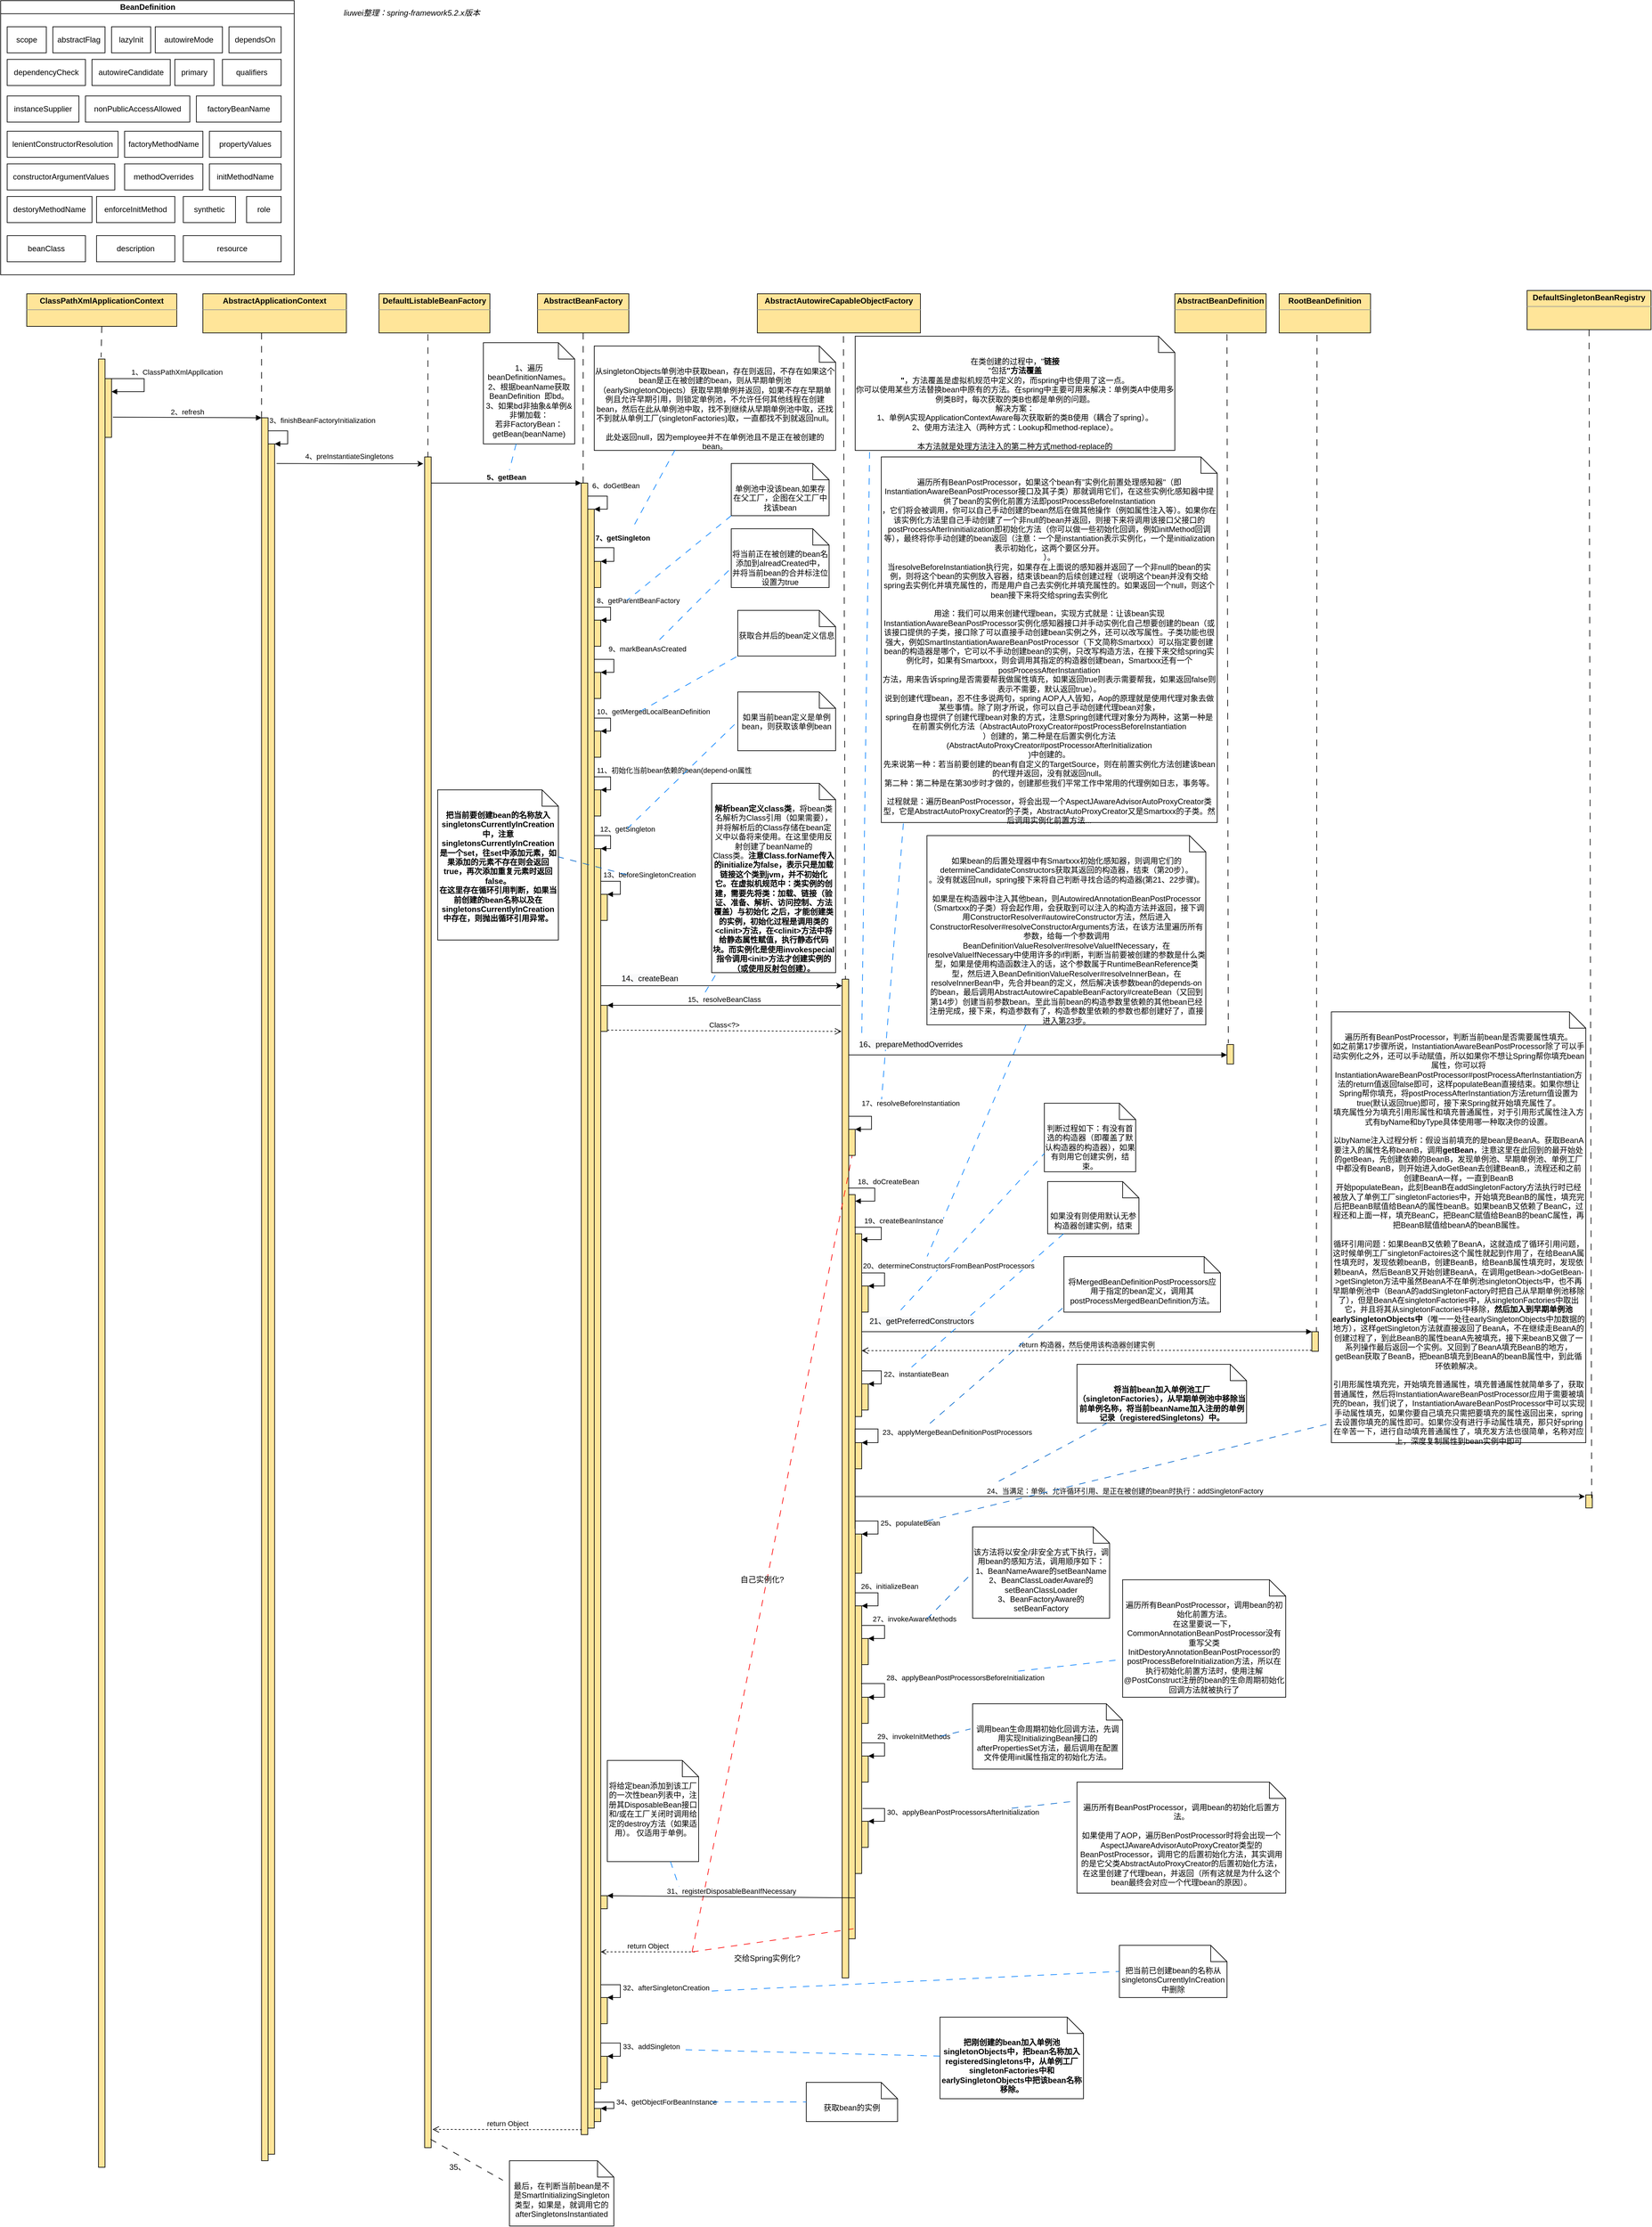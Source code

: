 <mxfile version="14.5.10" type="github">
  <diagram id="C5RBs43oDa-KdzZeNtuy" name="Page-1">
    <mxGraphModel dx="3316" dy="1931" grid="1" gridSize="10" guides="1" tooltips="1" connect="1" arrows="1" fold="1" page="1" pageScale="1" pageWidth="827" pageHeight="1169" math="0" shadow="0">
      <root>
        <mxCell id="WIyWlLk6GJQsqaUBKTNV-0" />
        <mxCell id="WIyWlLk6GJQsqaUBKTNV-1" parent="WIyWlLk6GJQsqaUBKTNV-0" />
        <mxCell id="6wZ1TeUxjv15UuRKBNIG-1" value="BeanDefinition" style="swimlane;html=1;startSize=20;horizontal=1;containerType=tree;" parent="WIyWlLk6GJQsqaUBKTNV-1" vertex="1">
          <mxGeometry x="-1650" y="-1169" width="450" height="420" as="geometry" />
        </mxCell>
        <mxCell id="6wZ1TeUxjv15UuRKBNIG-3" value="lenientConstructorResolution" style="whiteSpace=wrap;html=1;treeFolding=1;treeMoving=1;newEdgeStyle={&quot;edgeStyle&quot;:&quot;elbowEdgeStyle&quot;,&quot;startArrow&quot;:&quot;none&quot;,&quot;endArrow&quot;:&quot;none&quot;};" parent="6wZ1TeUxjv15UuRKBNIG-1" vertex="1">
          <mxGeometry x="10" y="200" width="170" height="40" as="geometry" />
        </mxCell>
        <mxCell id="6wZ1TeUxjv15UuRKBNIG-8" value="lazyInit" style="whiteSpace=wrap;html=1;treeFolding=1;treeMoving=1;newEdgeStyle={&quot;edgeStyle&quot;:&quot;elbowEdgeStyle&quot;,&quot;startArrow&quot;:&quot;none&quot;,&quot;endArrow&quot;:&quot;none&quot;};" parent="6wZ1TeUxjv15UuRKBNIG-1" vertex="1">
          <mxGeometry x="170" y="40" width="60" height="40" as="geometry" />
        </mxCell>
        <mxCell id="6wZ1TeUxjv15UuRKBNIG-14" value="autowireMode" style="whiteSpace=wrap;html=1;treeFolding=1;treeMoving=1;newEdgeStyle={&quot;edgeStyle&quot;:&quot;elbowEdgeStyle&quot;,&quot;startArrow&quot;:&quot;none&quot;,&quot;endArrow&quot;:&quot;none&quot;};" parent="6wZ1TeUxjv15UuRKBNIG-1" vertex="1">
          <mxGeometry x="237" y="40" width="103" height="40" as="geometry" />
        </mxCell>
        <mxCell id="6wZ1TeUxjv15UuRKBNIG-13" value="dependsOn" style="whiteSpace=wrap;html=1;treeFolding=1;treeMoving=1;newEdgeStyle={&quot;edgeStyle&quot;:&quot;elbowEdgeStyle&quot;,&quot;startArrow&quot;:&quot;none&quot;,&quot;endArrow&quot;:&quot;none&quot;};" parent="6wZ1TeUxjv15UuRKBNIG-1" vertex="1">
          <mxGeometry x="350" y="40" width="80" height="40" as="geometry" />
        </mxCell>
        <mxCell id="6wZ1TeUxjv15UuRKBNIG-12" value="primary" style="whiteSpace=wrap;html=1;treeFolding=1;treeMoving=1;newEdgeStyle={&quot;edgeStyle&quot;:&quot;elbowEdgeStyle&quot;,&quot;startArrow&quot;:&quot;none&quot;,&quot;endArrow&quot;:&quot;none&quot;};" parent="6wZ1TeUxjv15UuRKBNIG-1" vertex="1">
          <mxGeometry x="267" y="90" width="60" height="40" as="geometry" />
        </mxCell>
        <mxCell id="6wZ1TeUxjv15UuRKBNIG-11" value="instanceSupplier" style="whiteSpace=wrap;html=1;treeFolding=1;treeMoving=1;newEdgeStyle={&quot;edgeStyle&quot;:&quot;elbowEdgeStyle&quot;,&quot;startArrow&quot;:&quot;none&quot;,&quot;endArrow&quot;:&quot;none&quot;};" parent="6wZ1TeUxjv15UuRKBNIG-1" vertex="1">
          <mxGeometry x="10" y="146" width="110" height="40" as="geometry" />
        </mxCell>
        <mxCell id="6wZ1TeUxjv15UuRKBNIG-10" value="abstractFlag" style="whiteSpace=wrap;html=1;treeFolding=1;treeMoving=1;newEdgeStyle={&quot;edgeStyle&quot;:&quot;elbowEdgeStyle&quot;,&quot;startArrow&quot;:&quot;none&quot;,&quot;endArrow&quot;:&quot;none&quot;};" parent="6wZ1TeUxjv15UuRKBNIG-1" vertex="1">
          <mxGeometry x="80" y="40" width="80" height="40" as="geometry" />
        </mxCell>
        <mxCell id="6wZ1TeUxjv15UuRKBNIG-19" value="factoryBeanName" style="whiteSpace=wrap;html=1;treeFolding=1;treeMoving=1;newEdgeStyle={&quot;edgeStyle&quot;:&quot;elbowEdgeStyle&quot;,&quot;startArrow&quot;:&quot;none&quot;,&quot;endArrow&quot;:&quot;none&quot;};" parent="6wZ1TeUxjv15UuRKBNIG-1" vertex="1">
          <mxGeometry x="300" y="146" width="130" height="40" as="geometry" />
        </mxCell>
        <mxCell id="6wZ1TeUxjv15UuRKBNIG-18" value="nonPublicAccessAllowed" style="whiteSpace=wrap;html=1;treeFolding=1;treeMoving=1;newEdgeStyle={&quot;edgeStyle&quot;:&quot;elbowEdgeStyle&quot;,&quot;startArrow&quot;:&quot;none&quot;,&quot;endArrow&quot;:&quot;none&quot;};" parent="6wZ1TeUxjv15UuRKBNIG-1" vertex="1">
          <mxGeometry x="130" y="146" width="160" height="40" as="geometry" />
        </mxCell>
        <mxCell id="6wZ1TeUxjv15UuRKBNIG-17" value="qualifiers" style="whiteSpace=wrap;html=1;treeFolding=1;treeMoving=1;newEdgeStyle={&quot;edgeStyle&quot;:&quot;elbowEdgeStyle&quot;,&quot;startArrow&quot;:&quot;none&quot;,&quot;endArrow&quot;:&quot;none&quot;};" parent="6wZ1TeUxjv15UuRKBNIG-1" vertex="1">
          <mxGeometry x="340" y="90" width="90" height="40" as="geometry" />
        </mxCell>
        <mxCell id="6wZ1TeUxjv15UuRKBNIG-16" value="autowireCandidate" style="whiteSpace=wrap;html=1;treeFolding=1;treeMoving=1;newEdgeStyle={&quot;edgeStyle&quot;:&quot;elbowEdgeStyle&quot;,&quot;startArrow&quot;:&quot;none&quot;,&quot;endArrow&quot;:&quot;none&quot;};" parent="6wZ1TeUxjv15UuRKBNIG-1" vertex="1">
          <mxGeometry x="140" y="90" width="120" height="40" as="geometry" />
        </mxCell>
        <mxCell id="6wZ1TeUxjv15UuRKBNIG-23" value="dependencyCheck" style="whiteSpace=wrap;html=1;treeFolding=1;treeMoving=1;newEdgeStyle={&quot;edgeStyle&quot;:&quot;elbowEdgeStyle&quot;,&quot;startArrow&quot;:&quot;none&quot;,&quot;endArrow&quot;:&quot;none&quot;};" parent="6wZ1TeUxjv15UuRKBNIG-1" vertex="1">
          <mxGeometry x="10" y="90" width="120" height="40" as="geometry" />
        </mxCell>
        <mxCell id="6wZ1TeUxjv15UuRKBNIG-25" value="scope" style="whiteSpace=wrap;html=1;treeFolding=1;treeMoving=1;newEdgeStyle={&quot;edgeStyle&quot;:&quot;elbowEdgeStyle&quot;,&quot;startArrow&quot;:&quot;none&quot;,&quot;endArrow&quot;:&quot;none&quot;};" parent="6wZ1TeUxjv15UuRKBNIG-1" vertex="1">
          <mxGeometry x="10" y="40" width="60" height="40" as="geometry" />
        </mxCell>
        <mxCell id="6wZ1TeUxjv15UuRKBNIG-22" value="beanClass" style="whiteSpace=wrap;html=1;treeFolding=1;treeMoving=1;newEdgeStyle={&quot;edgeStyle&quot;:&quot;elbowEdgeStyle&quot;,&quot;startArrow&quot;:&quot;none&quot;,&quot;endArrow&quot;:&quot;none&quot;};" parent="6wZ1TeUxjv15UuRKBNIG-1" vertex="1">
          <mxGeometry x="10" y="360" width="120" height="40" as="geometry" />
        </mxCell>
        <mxCell id="6wZ1TeUxjv15UuRKBNIG-7" value="factoryMethodName" style="whiteSpace=wrap;html=1;treeFolding=1;treeMoving=1;newEdgeStyle={&quot;edgeStyle&quot;:&quot;elbowEdgeStyle&quot;,&quot;startArrow&quot;:&quot;none&quot;,&quot;endArrow&quot;:&quot;none&quot;};" parent="6wZ1TeUxjv15UuRKBNIG-1" vertex="1">
          <mxGeometry x="190" y="200" width="120" height="40" as="geometry" />
        </mxCell>
        <mxCell id="6wZ1TeUxjv15UuRKBNIG-28" value="constructorArgumentValues" style="whiteSpace=wrap;html=1;treeFolding=1;treeMoving=1;newEdgeStyle={&quot;edgeStyle&quot;:&quot;elbowEdgeStyle&quot;,&quot;startArrow&quot;:&quot;none&quot;,&quot;endArrow&quot;:&quot;none&quot;};" parent="6wZ1TeUxjv15UuRKBNIG-1" vertex="1">
          <mxGeometry x="10" y="250" width="165" height="40" as="geometry" />
        </mxCell>
        <mxCell id="6wZ1TeUxjv15UuRKBNIG-29" value="propertyValues" style="whiteSpace=wrap;html=1;treeFolding=1;treeMoving=1;newEdgeStyle={&quot;edgeStyle&quot;:&quot;elbowEdgeStyle&quot;,&quot;startArrow&quot;:&quot;none&quot;,&quot;endArrow&quot;:&quot;none&quot;};" parent="6wZ1TeUxjv15UuRKBNIG-1" vertex="1">
          <mxGeometry x="320" y="200" width="110" height="40" as="geometry" />
        </mxCell>
        <mxCell id="6wZ1TeUxjv15UuRKBNIG-30" value="methodOverrides" style="whiteSpace=wrap;html=1;treeFolding=1;treeMoving=1;newEdgeStyle={&quot;edgeStyle&quot;:&quot;elbowEdgeStyle&quot;,&quot;startArrow&quot;:&quot;none&quot;,&quot;endArrow&quot;:&quot;none&quot;};" parent="6wZ1TeUxjv15UuRKBNIG-1" vertex="1">
          <mxGeometry x="190" y="250" width="120" height="40" as="geometry" />
        </mxCell>
        <mxCell id="6wZ1TeUxjv15UuRKBNIG-31" value="initMethodName" style="whiteSpace=wrap;html=1;treeFolding=1;treeMoving=1;newEdgeStyle={&quot;edgeStyle&quot;:&quot;elbowEdgeStyle&quot;,&quot;startArrow&quot;:&quot;none&quot;,&quot;endArrow&quot;:&quot;none&quot;};" parent="6wZ1TeUxjv15UuRKBNIG-1" vertex="1">
          <mxGeometry x="320" y="250" width="110" height="40" as="geometry" />
        </mxCell>
        <mxCell id="6wZ1TeUxjv15UuRKBNIG-32" value="destoryMethodName" style="whiteSpace=wrap;html=1;treeFolding=1;treeMoving=1;newEdgeStyle={&quot;edgeStyle&quot;:&quot;elbowEdgeStyle&quot;,&quot;startArrow&quot;:&quot;none&quot;,&quot;endArrow&quot;:&quot;none&quot;};" parent="6wZ1TeUxjv15UuRKBNIG-1" vertex="1">
          <mxGeometry x="10" y="300" width="130" height="40" as="geometry" />
        </mxCell>
        <mxCell id="6wZ1TeUxjv15UuRKBNIG-33" value="enforceInitMethod" style="whiteSpace=wrap;html=1;treeFolding=1;treeMoving=1;newEdgeStyle={&quot;edgeStyle&quot;:&quot;elbowEdgeStyle&quot;,&quot;startArrow&quot;:&quot;none&quot;,&quot;endArrow&quot;:&quot;none&quot;};" parent="6wZ1TeUxjv15UuRKBNIG-1" vertex="1">
          <mxGeometry x="147" y="300" width="120" height="40" as="geometry" />
        </mxCell>
        <mxCell id="6wZ1TeUxjv15UuRKBNIG-34" value="synthetic" style="whiteSpace=wrap;html=1;treeFolding=1;treeMoving=1;newEdgeStyle={&quot;edgeStyle&quot;:&quot;elbowEdgeStyle&quot;,&quot;startArrow&quot;:&quot;none&quot;,&quot;endArrow&quot;:&quot;none&quot;};" parent="6wZ1TeUxjv15UuRKBNIG-1" vertex="1">
          <mxGeometry x="280" y="300" width="80" height="40" as="geometry" />
        </mxCell>
        <mxCell id="6wZ1TeUxjv15UuRKBNIG-35" value="role" style="whiteSpace=wrap;html=1;treeFolding=1;treeMoving=1;newEdgeStyle={&quot;edgeStyle&quot;:&quot;elbowEdgeStyle&quot;,&quot;startArrow&quot;:&quot;none&quot;,&quot;endArrow&quot;:&quot;none&quot;};" parent="6wZ1TeUxjv15UuRKBNIG-1" vertex="1">
          <mxGeometry x="377" y="300" width="53" height="40" as="geometry" />
        </mxCell>
        <mxCell id="6wZ1TeUxjv15UuRKBNIG-37" value="description" style="whiteSpace=wrap;html=1;treeFolding=1;treeMoving=1;newEdgeStyle={&quot;edgeStyle&quot;:&quot;elbowEdgeStyle&quot;,&quot;startArrow&quot;:&quot;none&quot;,&quot;endArrow&quot;:&quot;none&quot;};" parent="6wZ1TeUxjv15UuRKBNIG-1" vertex="1">
          <mxGeometry x="147" y="360" width="120" height="40" as="geometry" />
        </mxCell>
        <mxCell id="6wZ1TeUxjv15UuRKBNIG-36" value="resource" style="whiteSpace=wrap;html=1;treeFolding=1;treeMoving=1;newEdgeStyle={&quot;edgeStyle&quot;:&quot;elbowEdgeStyle&quot;,&quot;startArrow&quot;:&quot;none&quot;,&quot;endArrow&quot;:&quot;none&quot;};" parent="6wZ1TeUxjv15UuRKBNIG-1" vertex="1">
          <mxGeometry x="280" y="360" width="150" height="40" as="geometry" />
        </mxCell>
        <mxCell id="6wZ1TeUxjv15UuRKBNIG-38" value="" style="html=1;points=[];perimeter=orthogonalPerimeter;fillColor=#FFE599;" parent="WIyWlLk6GJQsqaUBKTNV-1" vertex="1">
          <mxGeometry x="-1500" y="-620" width="10" height="2770" as="geometry" />
        </mxCell>
        <mxCell id="6wZ1TeUxjv15UuRKBNIG-40" value="&lt;p style=&quot;margin: 0px ; margin-top: 4px ; text-align: center&quot;&gt;&lt;b&gt;ClassPathXmlApplicationContext&lt;/b&gt;&lt;/p&gt;&lt;hr size=&quot;1&quot;&gt;&lt;div style=&quot;height: 2px&quot;&gt;&lt;/div&gt;" style="verticalAlign=top;align=left;overflow=fill;fontSize=12;fontFamily=Helvetica;html=1;fillColor=#FFE599;" parent="WIyWlLk6GJQsqaUBKTNV-1" vertex="1">
          <mxGeometry x="-1610" y="-720" width="230" height="50" as="geometry" />
        </mxCell>
        <mxCell id="6wZ1TeUxjv15UuRKBNIG-42" value="" style="endArrow=none;startArrow=none;endFill=0;startFill=0;endSize=8;html=1;verticalAlign=bottom;dashed=1;labelBackgroundColor=none;dashPattern=10 10;entryX=0.4;entryY=-0.001;entryDx=0;entryDy=0;entryPerimeter=0;exitX=0.5;exitY=1;exitDx=0;exitDy=0;" parent="WIyWlLk6GJQsqaUBKTNV-1" source="6wZ1TeUxjv15UuRKBNIG-40" target="6wZ1TeUxjv15UuRKBNIG-38" edge="1">
          <mxGeometry x="-0.3" y="-25" width="160" relative="1" as="geometry">
            <mxPoint x="-780" y="-660" as="sourcePoint" />
            <mxPoint x="-620" y="-660" as="targetPoint" />
            <mxPoint as="offset" />
          </mxGeometry>
        </mxCell>
        <mxCell id="6wZ1TeUxjv15UuRKBNIG-46" value="" style="html=1;points=[];perimeter=orthogonalPerimeter;fillColor=#FFE599;" parent="WIyWlLk6GJQsqaUBKTNV-1" vertex="1">
          <mxGeometry x="-1490" y="-590" width="10" height="90" as="geometry" />
        </mxCell>
        <mxCell id="6wZ1TeUxjv15UuRKBNIG-47" value="" style="edgeStyle=orthogonalEdgeStyle;html=1;align=left;spacingLeft=2;endArrow=block;rounded=0;" parent="WIyWlLk6GJQsqaUBKTNV-1" edge="1">
          <mxGeometry relative="1" as="geometry">
            <mxPoint x="-1480" y="-584" as="sourcePoint" />
            <Array as="points">
              <mxPoint x="-1480" y="-590" />
              <mxPoint x="-1430" y="-590" />
              <mxPoint x="-1430" y="-570" />
            </Array>
            <mxPoint x="-1480" y="-570" as="targetPoint" />
          </mxGeometry>
        </mxCell>
        <mxCell id="6wZ1TeUxjv15UuRKBNIG-48" value="&lt;span style=&quot;font-size: 11px ; text-align: left&quot;&gt;1、ClassPathXmlAppllcation&lt;/span&gt;" style="text;html=1;align=center;verticalAlign=middle;resizable=0;points=[];autosize=1;" parent="WIyWlLk6GJQsqaUBKTNV-1" vertex="1">
          <mxGeometry x="-1465" y="-610" width="170" height="20" as="geometry" />
        </mxCell>
        <mxCell id="6wZ1TeUxjv15UuRKBNIG-51" value="&lt;p style=&quot;margin: 0px ; margin-top: 4px ; text-align: center&quot;&gt;&lt;b&gt;AbstractApplicationContext&lt;/b&gt;&lt;/p&gt;&lt;hr size=&quot;1&quot;&gt;&lt;div style=&quot;height: 2px&quot;&gt;&lt;/div&gt;" style="verticalAlign=top;align=left;overflow=fill;fontSize=12;fontFamily=Helvetica;html=1;fillColor=#FFE599;" parent="WIyWlLk6GJQsqaUBKTNV-1" vertex="1">
          <mxGeometry x="-1340" y="-720" width="220" height="60" as="geometry" />
        </mxCell>
        <mxCell id="6wZ1TeUxjv15UuRKBNIG-52" value="" style="html=1;points=[];perimeter=orthogonalPerimeter;fillColor=#FFE599;" parent="WIyWlLk6GJQsqaUBKTNV-1" vertex="1">
          <mxGeometry x="-1250" y="-530" width="10" height="2670" as="geometry" />
        </mxCell>
        <mxCell id="6wZ1TeUxjv15UuRKBNIG-53" value="2、refresh" style="html=1;verticalAlign=bottom;endArrow=block;entryX=0;entryY=0;exitX=1.2;exitY=0.656;exitDx=0;exitDy=0;exitPerimeter=0;" parent="WIyWlLk6GJQsqaUBKTNV-1" source="6wZ1TeUxjv15UuRKBNIG-46" target="6wZ1TeUxjv15UuRKBNIG-52" edge="1">
          <mxGeometry relative="1" as="geometry">
            <mxPoint x="-1320" y="-530" as="sourcePoint" />
          </mxGeometry>
        </mxCell>
        <mxCell id="6wZ1TeUxjv15UuRKBNIG-100" style="edgeStyle=orthogonalEdgeStyle;rounded=0;orthogonalLoop=1;jettySize=auto;html=1;entryX=-0.207;entryY=0.004;entryDx=0;entryDy=0;entryPerimeter=0;" parent="WIyWlLk6GJQsqaUBKTNV-1" target="6wZ1TeUxjv15UuRKBNIG-61" edge="1">
          <mxGeometry relative="1" as="geometry">
            <mxPoint x="-1227" y="-460" as="sourcePoint" />
            <Array as="points" />
          </mxGeometry>
        </mxCell>
        <mxCell id="6wZ1TeUxjv15UuRKBNIG-59" value="" style="html=1;points=[];perimeter=orthogonalPerimeter;fillColor=#FFE599;" parent="WIyWlLk6GJQsqaUBKTNV-1" vertex="1">
          <mxGeometry x="-1240" y="-490" width="10" height="2620" as="geometry" />
        </mxCell>
        <mxCell id="6wZ1TeUxjv15UuRKBNIG-60" value="" style="edgeStyle=orthogonalEdgeStyle;html=1;align=left;spacingLeft=2;endArrow=block;rounded=0;entryX=1;entryY=0;" parent="WIyWlLk6GJQsqaUBKTNV-1" target="6wZ1TeUxjv15UuRKBNIG-59" edge="1">
          <mxGeometry relative="1" as="geometry">
            <mxPoint x="-1240" y="-510" as="sourcePoint" />
            <Array as="points">
              <mxPoint x="-1210" y="-510" />
            </Array>
          </mxGeometry>
        </mxCell>
        <mxCell id="6wZ1TeUxjv15UuRKBNIG-61" value="" style="html=1;points=[];perimeter=orthogonalPerimeter;fillColor=#FFE599;" parent="WIyWlLk6GJQsqaUBKTNV-1" vertex="1">
          <mxGeometry x="-1000" y="-470" width="10" height="2590" as="geometry" />
        </mxCell>
        <mxCell id="6wZ1TeUxjv15UuRKBNIG-64" value="" style="endArrow=none;startArrow=none;endFill=0;startFill=0;endSize=8;html=1;verticalAlign=bottom;dashed=1;labelBackgroundColor=none;dashPattern=10 10;exitX=0.409;exitY=1;exitDx=0;exitDy=0;exitPerimeter=0;" parent="WIyWlLk6GJQsqaUBKTNV-1" source="6wZ1TeUxjv15UuRKBNIG-51" edge="1">
          <mxGeometry width="160" relative="1" as="geometry">
            <mxPoint x="-1250" y="-660" as="sourcePoint" />
            <mxPoint x="-1250" y="-525" as="targetPoint" />
          </mxGeometry>
        </mxCell>
        <mxCell id="6wZ1TeUxjv15UuRKBNIG-65" value="&lt;p style=&quot;margin: 0px ; margin-top: 4px ; text-align: center&quot;&gt;&lt;b&gt;DefaultListableBeanFactory&lt;/b&gt;&lt;/p&gt;&lt;hr size=&quot;1&quot;&gt;&lt;div style=&quot;height: 2px&quot;&gt;&lt;/div&gt;" style="verticalAlign=top;align=left;overflow=fill;fontSize=12;fontFamily=Helvetica;html=1;fillColor=#FFE599;" parent="WIyWlLk6GJQsqaUBKTNV-1" vertex="1">
          <mxGeometry x="-1070" y="-720" width="170" height="60" as="geometry" />
        </mxCell>
        <mxCell id="6wZ1TeUxjv15UuRKBNIG-69" value="" style="endArrow=none;startArrow=none;endFill=0;startFill=0;endSize=8;html=1;verticalAlign=bottom;dashed=1;labelBackgroundColor=none;dashPattern=10 10;exitX=0.441;exitY=1.033;exitDx=0;exitDy=0;exitPerimeter=0;" parent="WIyWlLk6GJQsqaUBKTNV-1" source="6wZ1TeUxjv15UuRKBNIG-65" target="6wZ1TeUxjv15UuRKBNIG-61" edge="1">
          <mxGeometry width="160" relative="1" as="geometry">
            <mxPoint x="-1070" y="-600.5" as="sourcePoint" />
            <mxPoint x="-910" y="-600.5" as="targetPoint" />
          </mxGeometry>
        </mxCell>
        <mxCell id="6wZ1TeUxjv15UuRKBNIG-70" value="&lt;span style=&quot;color: rgb(0 , 0 , 0) ; font-family: &amp;#34;helvetica&amp;#34; ; font-size: 11px ; font-style: normal ; font-weight: 400 ; letter-spacing: normal ; text-align: left ; text-indent: 0px ; text-transform: none ; word-spacing: 0px ; background-color: rgb(255 , 255 , 255) ; display: inline ; float: none&quot;&gt;3、finishBeanFactoryInitialization&lt;/span&gt;" style="text;whiteSpace=wrap;html=1;" parent="WIyWlLk6GJQsqaUBKTNV-1" vertex="1">
          <mxGeometry x="-1240" y="-540" width="260" height="30" as="geometry" />
        </mxCell>
        <mxCell id="6wZ1TeUxjv15UuRKBNIG-81" value="1、遍历beanDefinitionNames。2、根据beanName获取BeanDefinition&amp;nbsp; 即bd。&lt;br&gt;3、如果bd非抽象&amp;amp;单例&amp;amp;非懒加载：&lt;br&gt;若非FactoryBean：&lt;br&gt;getBean(beanName)" style="shape=note2;boundedLbl=1;whiteSpace=wrap;html=1;size=25;verticalAlign=top;align=center;fillColor=#FFFFFF;" parent="WIyWlLk6GJQsqaUBKTNV-1" vertex="1">
          <mxGeometry x="-910" y="-645" width="140" height="155" as="geometry" />
        </mxCell>
        <mxCell id="6wZ1TeUxjv15UuRKBNIG-83" value="&lt;p style=&quot;margin: 0px ; margin-top: 4px ; text-align: center&quot;&gt;&lt;b&gt;AbstractBeanFactory&lt;/b&gt;&lt;/p&gt;&lt;hr size=&quot;1&quot;&gt;&lt;div style=&quot;height: 2px&quot;&gt;&lt;/div&gt;" style="verticalAlign=top;align=left;overflow=fill;fontSize=12;fontFamily=Helvetica;html=1;fillColor=#FFE599;" parent="WIyWlLk6GJQsqaUBKTNV-1" vertex="1">
          <mxGeometry x="-827" y="-720" width="140" height="60" as="geometry" />
        </mxCell>
        <mxCell id="6wZ1TeUxjv15UuRKBNIG-84" value="" style="html=1;points=[];perimeter=orthogonalPerimeter;fillColor=#FFE599;" parent="WIyWlLk6GJQsqaUBKTNV-1" vertex="1">
          <mxGeometry x="-760" y="-430" width="10" height="2530" as="geometry" />
        </mxCell>
        <mxCell id="6wZ1TeUxjv15UuRKBNIG-85" value="&lt;b&gt;5、getBean&lt;/b&gt;" style="html=1;verticalAlign=bottom;endArrow=block;entryX=0;entryY=0;" parent="WIyWlLk6GJQsqaUBKTNV-1" target="6wZ1TeUxjv15UuRKBNIG-84" edge="1">
          <mxGeometry relative="1" as="geometry">
            <mxPoint x="-990" y="-430" as="sourcePoint" />
          </mxGeometry>
        </mxCell>
        <mxCell id="6wZ1TeUxjv15UuRKBNIG-86" value="return Object" style="html=1;verticalAlign=bottom;endArrow=open;dashed=1;endSize=8;exitX=0.1;exitY=0.997;exitDx=0;exitDy=0;exitPerimeter=0;" parent="WIyWlLk6GJQsqaUBKTNV-1" source="6wZ1TeUxjv15UuRKBNIG-84" edge="1">
          <mxGeometry relative="1" as="geometry">
            <mxPoint x="-988" y="2092" as="targetPoint" />
            <mxPoint x="-763" y="250" as="sourcePoint" />
          </mxGeometry>
        </mxCell>
        <mxCell id="6wZ1TeUxjv15UuRKBNIG-88" value="" style="endArrow=none;startArrow=none;endFill=0;startFill=0;endSize=8;html=1;verticalAlign=bottom;dashed=1;labelBackgroundColor=none;dashPattern=10 10;entryX=0.3;entryY=0;entryDx=0;entryDy=0;entryPerimeter=0;strokeColor=#000000;" parent="WIyWlLk6GJQsqaUBKTNV-1" target="6wZ1TeUxjv15UuRKBNIG-84" edge="1">
          <mxGeometry width="160" relative="1" as="geometry">
            <mxPoint x="-757" y="-660" as="sourcePoint" />
            <mxPoint x="-610" y="-660" as="targetPoint" />
          </mxGeometry>
        </mxCell>
        <mxCell id="6wZ1TeUxjv15UuRKBNIG-92" value="" style="html=1;points=[];perimeter=orthogonalPerimeter;fillColor=#FFE599;" parent="WIyWlLk6GJQsqaUBKTNV-1" vertex="1">
          <mxGeometry x="-750" y="-390" width="10" height="2480" as="geometry" />
        </mxCell>
        <mxCell id="6wZ1TeUxjv15UuRKBNIG-93" value="" style="edgeStyle=orthogonalEdgeStyle;html=1;align=left;spacingLeft=2;endArrow=block;rounded=0;entryX=1;entryY=0;" parent="WIyWlLk6GJQsqaUBKTNV-1" target="6wZ1TeUxjv15UuRKBNIG-92" edge="1">
          <mxGeometry relative="1" as="geometry">
            <mxPoint x="-750" y="-410" as="sourcePoint" />
            <Array as="points">
              <mxPoint x="-720" y="-410" />
            </Array>
          </mxGeometry>
        </mxCell>
        <mxCell id="6wZ1TeUxjv15UuRKBNIG-94" value="&lt;span style=&quot;color: rgb(0 , 0 , 0) ; font-family: &amp;#34;helvetica&amp;#34; ; font-size: 11px ; font-style: normal ; font-weight: 400 ; letter-spacing: normal ; text-align: left ; text-indent: 0px ; text-transform: none ; word-spacing: 0px ; background-color: rgb(255 , 255 , 255) ; display: inline ; float: none&quot;&gt;6、doGetBean&lt;/span&gt;" style="text;whiteSpace=wrap;html=1;" parent="WIyWlLk6GJQsqaUBKTNV-1" vertex="1">
          <mxGeometry x="-745" y="-440" width="120" height="20" as="geometry" />
        </mxCell>
        <mxCell id="6wZ1TeUxjv15UuRKBNIG-98" value="" style="html=1;points=[];perimeter=orthogonalPerimeter;fillColor=#FFE599;" parent="WIyWlLk6GJQsqaUBKTNV-1" vertex="1">
          <mxGeometry x="-740" y="-310" width="10" height="40" as="geometry" />
        </mxCell>
        <mxCell id="6wZ1TeUxjv15UuRKBNIG-99" value="" style="edgeStyle=orthogonalEdgeStyle;html=1;align=left;spacingLeft=2;endArrow=block;rounded=0;entryX=1;entryY=0;" parent="WIyWlLk6GJQsqaUBKTNV-1" source="6wZ1TeUxjv15UuRKBNIG-92" target="6wZ1TeUxjv15UuRKBNIG-98" edge="1">
          <mxGeometry relative="1" as="geometry">
            <mxPoint x="-745" y="-330" as="sourcePoint" />
            <Array as="points">
              <mxPoint x="-710" y="-331" />
              <mxPoint x="-710" y="-310" />
            </Array>
          </mxGeometry>
        </mxCell>
        <mxCell id="6wZ1TeUxjv15UuRKBNIG-101" value="&lt;span style=&quot;color: rgb(0 , 0 , 0) ; font-family: &amp;#34;helvetica&amp;#34; ; font-size: 11px ; font-style: normal ; font-weight: 400 ; letter-spacing: normal ; text-align: center ; text-indent: 0px ; text-transform: none ; word-spacing: 0px ; background-color: rgb(255 , 255 , 255) ; display: inline ; float: none&quot;&gt;4、preInstantiateSingletons&lt;/span&gt;" style="text;whiteSpace=wrap;html=1;" parent="WIyWlLk6GJQsqaUBKTNV-1" vertex="1">
          <mxGeometry x="-1185" y="-485" width="155" height="30" as="geometry" />
        </mxCell>
        <mxCell id="6wZ1TeUxjv15UuRKBNIG-102" value="&lt;span style=&quot;color: rgb(0 , 0 , 0) ; font-family: &amp;#34;helvetica&amp;#34; ; font-size: 11px ; font-style: normal ; letter-spacing: normal ; text-align: left ; text-indent: 0px ; text-transform: none ; word-spacing: 0px ; background-color: rgb(255 , 255 , 255) ; display: inline ; float: none&quot;&gt;&lt;b&gt;7、getSingleton&lt;/b&gt;&lt;/span&gt;" style="text;whiteSpace=wrap;html=1;" parent="WIyWlLk6GJQsqaUBKTNV-1" vertex="1">
          <mxGeometry x="-740" y="-360" width="100" height="30" as="geometry" />
        </mxCell>
        <mxCell id="6wZ1TeUxjv15UuRKBNIG-105" value="从singletonObjects单例池中获取bean，存在则返回，不存在如果这个bean是正在被创建的bean，则从早期单例池（earlySingletonObjects）获取早期单例并返回，如果不存在早期单例且允许早期引用，则锁定单例池，不允许任何其他线程在创建bean，然后在此从单例池中取，找不到继续从早期单例池中取，还找不到就从单例工厂(singletonFactories)取，一直都找不到就返回null。&lt;br&gt;&lt;br&gt;此处返回null，因为employee并不在单例池且不是正在被创建的bean。" style="shape=note2;boundedLbl=1;whiteSpace=wrap;html=1;size=25;verticalAlign=top;align=center;fillColor=#FFFFFF;" parent="WIyWlLk6GJQsqaUBKTNV-1" vertex="1">
          <mxGeometry x="-740" y="-640" width="370" height="160" as="geometry" />
        </mxCell>
        <mxCell id="6wZ1TeUxjv15UuRKBNIG-110" value="" style="html=1;points=[];perimeter=orthogonalPerimeter;fillColor=#FFE599;" parent="WIyWlLk6GJQsqaUBKTNV-1" vertex="1">
          <mxGeometry x="-740" y="-220" width="10" height="40" as="geometry" />
        </mxCell>
        <mxCell id="6wZ1TeUxjv15UuRKBNIG-111" value="8、getParentBeanFactory" style="edgeStyle=orthogonalEdgeStyle;html=1;align=left;spacingLeft=2;endArrow=block;rounded=0;entryX=1;entryY=0;" parent="WIyWlLk6GJQsqaUBKTNV-1" target="6wZ1TeUxjv15UuRKBNIG-110" edge="1">
          <mxGeometry x="-1" y="10" relative="1" as="geometry">
            <mxPoint x="-740" y="-240" as="sourcePoint" />
            <Array as="points">
              <mxPoint x="-715" y="-240" />
            </Array>
            <mxPoint as="offset" />
          </mxGeometry>
        </mxCell>
        <mxCell id="6wZ1TeUxjv15UuRKBNIG-112" value="单例池中没该bean,如果存在父工厂，企图在父工厂中找该bean" style="shape=note2;boundedLbl=1;whiteSpace=wrap;html=1;size=25;verticalAlign=top;align=center;fillColor=#FFFFFF;" parent="WIyWlLk6GJQsqaUBKTNV-1" vertex="1">
          <mxGeometry x="-530" y="-460" width="150" height="80" as="geometry" />
        </mxCell>
        <mxCell id="6wZ1TeUxjv15UuRKBNIG-113" value="" style="html=1;points=[];perimeter=orthogonalPerimeter;fillColor=#FFE599;" parent="WIyWlLk6GJQsqaUBKTNV-1" vertex="1">
          <mxGeometry x="-740" y="-140" width="10" height="40" as="geometry" />
        </mxCell>
        <mxCell id="6wZ1TeUxjv15UuRKBNIG-114" value="" style="edgeStyle=orthogonalEdgeStyle;html=1;align=left;spacingLeft=2;endArrow=block;rounded=0;entryX=1;entryY=0;" parent="WIyWlLk6GJQsqaUBKTNV-1" target="6wZ1TeUxjv15UuRKBNIG-113" edge="1">
          <mxGeometry relative="1" as="geometry">
            <mxPoint x="-740" y="-160" as="sourcePoint" />
            <Array as="points">
              <mxPoint x="-710" y="-160" />
              <mxPoint x="-710" y="-140" />
            </Array>
          </mxGeometry>
        </mxCell>
        <mxCell id="6wZ1TeUxjv15UuRKBNIG-115" value="将当前正在被创建的bean名添加到alreadCreated中，并将当前bean的合并标注位设置为true" style="shape=note2;boundedLbl=1;whiteSpace=wrap;html=1;size=25;verticalAlign=top;align=center;fillColor=#FFFFFF;" parent="WIyWlLk6GJQsqaUBKTNV-1" vertex="1">
          <mxGeometry x="-530" y="-360" width="150" height="90" as="geometry" />
        </mxCell>
        <mxCell id="6wZ1TeUxjv15UuRKBNIG-118" value="&lt;span style=&quot;color: rgb(0 , 0 , 0) ; font-family: &amp;#34;helvetica&amp;#34; ; font-size: 11px ; font-style: normal ; font-weight: 400 ; letter-spacing: normal ; text-align: left ; text-indent: 0px ; text-transform: none ; word-spacing: 0px ; background-color: rgb(255 , 255 , 255) ; display: inline ; float: none&quot;&gt;9、markBeanAsCreated&lt;/span&gt;" style="text;whiteSpace=wrap;html=1;" parent="WIyWlLk6GJQsqaUBKTNV-1" vertex="1">
          <mxGeometry x="-720" y="-190" width="140" height="20" as="geometry" />
        </mxCell>
        <mxCell id="6wZ1TeUxjv15UuRKBNIG-119" value="" style="html=1;points=[];perimeter=orthogonalPerimeter;fillColor=#FFE599;" parent="WIyWlLk6GJQsqaUBKTNV-1" vertex="1">
          <mxGeometry x="-740" y="-50" width="10" height="40" as="geometry" />
        </mxCell>
        <mxCell id="6wZ1TeUxjv15UuRKBNIG-120" value="10、getMergedLocalBeanDefinition" style="edgeStyle=orthogonalEdgeStyle;html=1;align=left;spacingLeft=2;endArrow=block;rounded=0;entryX=1;entryY=0;" parent="WIyWlLk6GJQsqaUBKTNV-1" target="6wZ1TeUxjv15UuRKBNIG-119" edge="1">
          <mxGeometry x="-1" y="10" relative="1" as="geometry">
            <mxPoint x="-740" y="-70" as="sourcePoint" />
            <Array as="points">
              <mxPoint x="-715" y="-70" />
            </Array>
            <mxPoint as="offset" />
          </mxGeometry>
        </mxCell>
        <mxCell id="6wZ1TeUxjv15UuRKBNIG-121" value="获取合并后的bean定义信息" style="shape=note2;boundedLbl=1;whiteSpace=wrap;html=1;size=25;verticalAlign=top;align=center;fillColor=#FFFFFF;" parent="WIyWlLk6GJQsqaUBKTNV-1" vertex="1">
          <mxGeometry x="-520" y="-235" width="150" height="70" as="geometry" />
        </mxCell>
        <mxCell id="6wZ1TeUxjv15UuRKBNIG-122" value="" style="html=1;points=[];perimeter=orthogonalPerimeter;fillColor=#FFE599;" parent="WIyWlLk6GJQsqaUBKTNV-1" vertex="1">
          <mxGeometry x="-740" y="40" width="10" height="40" as="geometry" />
        </mxCell>
        <mxCell id="6wZ1TeUxjv15UuRKBNIG-123" value="11、初始化当前bean依赖的bean(depend-on属性&lt;br&gt;" style="edgeStyle=orthogonalEdgeStyle;html=1;align=left;spacingLeft=2;endArrow=block;rounded=0;entryX=1;entryY=0;" parent="WIyWlLk6GJQsqaUBKTNV-1" target="6wZ1TeUxjv15UuRKBNIG-122" edge="1">
          <mxGeometry x="-1" y="10" relative="1" as="geometry">
            <mxPoint x="-740" y="20" as="sourcePoint" />
            <Array as="points">
              <mxPoint x="-715" y="20" />
            </Array>
            <mxPoint as="offset" />
          </mxGeometry>
        </mxCell>
        <mxCell id="6wZ1TeUxjv15UuRKBNIG-134" style="edgeStyle=orthogonalEdgeStyle;rounded=0;orthogonalLoop=1;jettySize=auto;html=1;exitX=0.92;exitY=0.149;exitDx=0;exitDy=0;exitPerimeter=0;" parent="WIyWlLk6GJQsqaUBKTNV-1" source="6wZ1TeUxjv15UuRKBNIG-124" edge="1">
          <mxGeometry relative="1" as="geometry">
            <mxPoint x="-360" y="340" as="targetPoint" />
            <Array as="points">
              <mxPoint x="-736" y="340" />
            </Array>
          </mxGeometry>
        </mxCell>
        <mxCell id="6wZ1TeUxjv15UuRKBNIG-124" value="" style="html=1;points=[];perimeter=orthogonalPerimeter;fillColor=#FFE599;" parent="WIyWlLk6GJQsqaUBKTNV-1" vertex="1">
          <mxGeometry x="-740" y="130" width="10" height="1900" as="geometry" />
        </mxCell>
        <mxCell id="6wZ1TeUxjv15UuRKBNIG-125" value="12、getSingleton" style="edgeStyle=orthogonalEdgeStyle;html=1;align=left;spacingLeft=2;endArrow=block;rounded=0;entryX=1;entryY=0;" parent="WIyWlLk6GJQsqaUBKTNV-1" target="6wZ1TeUxjv15UuRKBNIG-124" edge="1">
          <mxGeometry x="-0.833" y="10" relative="1" as="geometry">
            <mxPoint x="-740" y="110" as="sourcePoint" />
            <Array as="points">
              <mxPoint x="-715" y="110" />
            </Array>
            <mxPoint as="offset" />
          </mxGeometry>
        </mxCell>
        <mxCell id="6wZ1TeUxjv15UuRKBNIG-126" value="如果当前bean定义是单例bean，则获取该单例bean" style="shape=note2;boundedLbl=1;whiteSpace=wrap;html=1;size=25;verticalAlign=top;align=center;fillColor=#FFFFFF;" parent="WIyWlLk6GJQsqaUBKTNV-1" vertex="1">
          <mxGeometry x="-520" y="-110" width="150" height="90" as="geometry" />
        </mxCell>
        <mxCell id="6wZ1TeUxjv15UuRKBNIG-127" value="&lt;p style=&quot;margin: 0px ; margin-top: 4px ; text-align: center&quot;&gt;&lt;b&gt;AbstractAutowireCapableObjectFactory&lt;/b&gt;&lt;/p&gt;&lt;hr size=&quot;1&quot;&gt;&lt;div style=&quot;height: 2px&quot;&gt;&lt;/div&gt;" style="verticalAlign=top;align=left;overflow=fill;fontSize=12;fontFamily=Helvetica;html=1;fillColor=#FFE599;" parent="WIyWlLk6GJQsqaUBKTNV-1" vertex="1">
          <mxGeometry x="-490" y="-720" width="250" height="60" as="geometry" />
        </mxCell>
        <mxCell id="6wZ1TeUxjv15UuRKBNIG-129" value="" style="endArrow=none;startArrow=none;endFill=0;startFill=0;endSize=8;html=1;verticalAlign=bottom;dashed=1;labelBackgroundColor=none;dashPattern=10 10;entryX=0.5;entryY=0;entryDx=0;entryDy=0;entryPerimeter=0;exitX=0.528;exitY=1.083;exitDx=0;exitDy=0;exitPerimeter=0;" parent="WIyWlLk6GJQsqaUBKTNV-1" source="6wZ1TeUxjv15UuRKBNIG-127" target="6wZ1TeUxjv15UuRKBNIG-128" edge="1">
          <mxGeometry width="160" relative="1" as="geometry">
            <mxPoint x="-350" y="30" as="sourcePoint" />
            <mxPoint x="-190" y="30" as="targetPoint" />
          </mxGeometry>
        </mxCell>
        <mxCell id="6wZ1TeUxjv15UuRKBNIG-133" value="return Object" style="html=1;verticalAlign=bottom;labelBackgroundColor=none;endArrow=open;endFill=0;dashed=1;" parent="WIyWlLk6GJQsqaUBKTNV-1" edge="1">
          <mxGeometry width="160" relative="1" as="geometry">
            <mxPoint x="-586" y="1820" as="sourcePoint" />
            <mxPoint x="-730" y="1820" as="targetPoint" />
            <Array as="points" />
            <mxPoint as="offset" />
          </mxGeometry>
        </mxCell>
        <mxCell id="6wZ1TeUxjv15UuRKBNIG-135" value="&lt;span style=&quot;color: rgb(0 , 0 , 0) ; font-family: &amp;#34;helvetica&amp;#34; ; font-size: 12px ; font-style: normal ; font-weight: 400 ; letter-spacing: normal ; text-align: center ; text-indent: 0px ; text-transform: none ; word-spacing: 0px ; background-color: rgb(248 , 249 , 250) ; display: inline ; float: none&quot;&gt;14、createBean&lt;/span&gt;" style="text;whiteSpace=wrap;html=1;" parent="WIyWlLk6GJQsqaUBKTNV-1" vertex="1">
          <mxGeometry x="-700" y="315" width="90" height="20" as="geometry" />
        </mxCell>
        <mxCell id="6wZ1TeUxjv15UuRKBNIG-137" value="" style="html=1;points=[];perimeter=orthogonalPerimeter;fillColor=#FFE599;" parent="WIyWlLk6GJQsqaUBKTNV-1" vertex="1">
          <mxGeometry x="-730" y="370" width="10" height="40" as="geometry" />
        </mxCell>
        <mxCell id="6wZ1TeUxjv15UuRKBNIG-138" value="15、resolveBeanClass" style="html=1;verticalAlign=bottom;endArrow=block;entryX=1;entryY=0;" parent="WIyWlLk6GJQsqaUBKTNV-1" target="6wZ1TeUxjv15UuRKBNIG-137" edge="1">
          <mxGeometry relative="1" as="geometry">
            <mxPoint x="-362" y="370" as="sourcePoint" />
          </mxGeometry>
        </mxCell>
        <mxCell id="6wZ1TeUxjv15UuRKBNIG-139" value="Class&amp;lt;?&amp;gt;" style="html=1;verticalAlign=bottom;endArrow=open;dashed=1;endSize=8;exitX=1;exitY=0.95;" parent="WIyWlLk6GJQsqaUBKTNV-1" source="6wZ1TeUxjv15UuRKBNIG-137" edge="1">
          <mxGeometry relative="1" as="geometry">
            <mxPoint x="-361" y="410" as="targetPoint" />
          </mxGeometry>
        </mxCell>
        <mxCell id="6wZ1TeUxjv15UuRKBNIG-140" value="" style="endArrow=none;startArrow=none;endFill=0;startFill=0;endSize=8;html=1;verticalAlign=bottom;dashed=1;labelBackgroundColor=none;dashPattern=10 10;strokeColor=#007FFF;" parent="WIyWlLk6GJQsqaUBKTNV-1" source="6wZ1TeUxjv15UuRKBNIG-81" edge="1">
          <mxGeometry width="160" relative="1" as="geometry">
            <mxPoint x="-890" y="-480" as="sourcePoint" />
            <mxPoint x="-870" y="-450" as="targetPoint" />
          </mxGeometry>
        </mxCell>
        <mxCell id="6wZ1TeUxjv15UuRKBNIG-141" value="" style="endArrow=none;startArrow=none;endFill=0;startFill=0;endSize=8;html=1;verticalAlign=bottom;dashed=1;labelBackgroundColor=none;dashPattern=10 10;strokeColor=#007FFF;exitX=0.335;exitY=0.994;exitDx=0;exitDy=0;exitPerimeter=0;" parent="WIyWlLk6GJQsqaUBKTNV-1" source="6wZ1TeUxjv15UuRKBNIG-105" target="6wZ1TeUxjv15UuRKBNIG-102" edge="1">
          <mxGeometry width="160" relative="1" as="geometry">
            <mxPoint x="-620" y="-460" as="sourcePoint" />
            <mxPoint x="-190" y="-500" as="targetPoint" />
          </mxGeometry>
        </mxCell>
        <mxCell id="6wZ1TeUxjv15UuRKBNIG-142" value="" style="endArrow=none;startArrow=none;endFill=0;startFill=0;endSize=8;html=1;verticalAlign=bottom;dashed=1;labelBackgroundColor=none;dashPattern=10 10;fillColor=#3399FF;strokeColor=#007FFF;exitX=0;exitY=1;exitDx=0;exitDy=0;exitPerimeter=0;" parent="WIyWlLk6GJQsqaUBKTNV-1" source="6wZ1TeUxjv15UuRKBNIG-112" edge="1">
          <mxGeometry width="160" relative="1" as="geometry">
            <mxPoint x="-520" y="-480" as="sourcePoint" />
            <mxPoint x="-690" y="-250" as="targetPoint" />
          </mxGeometry>
        </mxCell>
        <mxCell id="6wZ1TeUxjv15UuRKBNIG-143" value="" style="endArrow=none;startArrow=none;endFill=0;startFill=0;endSize=8;html=1;verticalAlign=bottom;dashed=1;labelBackgroundColor=none;dashPattern=10 10;entryX=-0.013;entryY=0.689;entryDx=0;entryDy=0;entryPerimeter=0;strokeColor=#007FFF;" parent="WIyWlLk6GJQsqaUBKTNV-1" source="6wZ1TeUxjv15UuRKBNIG-118" target="6wZ1TeUxjv15UuRKBNIG-115" edge="1">
          <mxGeometry width="160" relative="1" as="geometry">
            <mxPoint x="-550" y="-180" as="sourcePoint" />
            <mxPoint x="-390" y="-180" as="targetPoint" />
          </mxGeometry>
        </mxCell>
        <mxCell id="6wZ1TeUxjv15UuRKBNIG-144" value="" style="endArrow=none;startArrow=none;endFill=0;startFill=0;endSize=8;html=1;verticalAlign=bottom;dashed=1;labelBackgroundColor=none;dashPattern=10 10;entryX=0;entryY=1;entryDx=0;entryDy=0;entryPerimeter=0;strokeColor=#007FFF;" parent="WIyWlLk6GJQsqaUBKTNV-1" target="6wZ1TeUxjv15UuRKBNIG-121" edge="1">
          <mxGeometry width="160" relative="1" as="geometry">
            <mxPoint x="-670" y="-80" as="sourcePoint" />
            <mxPoint x="-510" y="-90" as="targetPoint" />
          </mxGeometry>
        </mxCell>
        <mxCell id="6wZ1TeUxjv15UuRKBNIG-145" value="" style="endArrow=none;startArrow=none;endFill=0;startFill=0;endSize=8;html=1;verticalAlign=bottom;dashed=1;labelBackgroundColor=none;dashPattern=10 10;entryX=0;entryY=0.5;entryDx=0;entryDy=0;entryPerimeter=0;strokeColor=#007FFF;" parent="WIyWlLk6GJQsqaUBKTNV-1" target="6wZ1TeUxjv15UuRKBNIG-126" edge="1">
          <mxGeometry width="160" relative="1" as="geometry">
            <mxPoint x="-690" y="100" as="sourcePoint" />
            <mxPoint x="-510" y="80" as="targetPoint" />
          </mxGeometry>
        </mxCell>
        <mxCell id="6wZ1TeUxjv15UuRKBNIG-146" value="&lt;b&gt;解析bean定义class类&lt;/b&gt;，将bean类名解析为Class引用（如果需要），并将解析后的Class存储在bean定义中以备将来使用。在这里使用反射创建了beanName的&lt;br&gt;Class类。&lt;b&gt;注意Class.forName传入的initialize为false，表示只是加载链接这个类到jvm，并不初始化它。在虚拟机规范中：类实例的创建，需要先将类：加载、链接（验证、准备、解析、访问控制、方法覆盖）与初始化 之后，才能创建类的实例，初始化过程是调用类的&amp;lt;clinit&amp;gt;方法，在&amp;lt;clinit&amp;gt;方法中将给静态属性赋值，执行静态代码块。而实例化是使用invokespecial指令调用&amp;lt;init&amp;gt;方法才创建实例的（或使用反射包创建）。&lt;br&gt;&lt;/b&gt;" style="shape=note2;boundedLbl=1;whiteSpace=wrap;html=1;size=25;verticalAlign=top;align=center;fillColor=#FFFFFF;" parent="WIyWlLk6GJQsqaUBKTNV-1" vertex="1">
          <mxGeometry x="-560" y="30" width="190" height="290" as="geometry" />
        </mxCell>
        <mxCell id="6wZ1TeUxjv15UuRKBNIG-147" value="" style="endArrow=none;startArrow=none;endFill=0;startFill=0;endSize=8;html=1;verticalAlign=bottom;dashed=1;labelBackgroundColor=none;dashPattern=10 10;strokeColor=#007FFF;" parent="WIyWlLk6GJQsqaUBKTNV-1" target="6wZ1TeUxjv15UuRKBNIG-146" edge="1">
          <mxGeometry width="160" relative="1" as="geometry">
            <mxPoint x="-570" y="350" as="sourcePoint" />
            <mxPoint x="-400" y="190" as="targetPoint" />
          </mxGeometry>
        </mxCell>
        <mxCell id="6wZ1TeUxjv15UuRKBNIG-151" value="&lt;p style=&quot;margin: 0px ; margin-top: 4px ; text-align: center&quot;&gt;&lt;b&gt;AbstractBeanDefinition&lt;/b&gt;&lt;/p&gt;&lt;hr size=&quot;1&quot;&gt;&lt;div style=&quot;height: 2px&quot;&gt;&lt;/div&gt;" style="verticalAlign=top;align=left;overflow=fill;fontSize=12;fontFamily=Helvetica;html=1;fillColor=#FFE599;" parent="WIyWlLk6GJQsqaUBKTNV-1" vertex="1">
          <mxGeometry x="150" y="-720" width="140" height="60" as="geometry" />
        </mxCell>
        <mxCell id="6wZ1TeUxjv15UuRKBNIG-152" value="" style="html=1;points=[];perimeter=orthogonalPerimeter;fillColor=#FFE599;" parent="WIyWlLk6GJQsqaUBKTNV-1" vertex="1">
          <mxGeometry x="230" y="430" width="10" height="30" as="geometry" />
        </mxCell>
        <mxCell id="6wZ1TeUxjv15UuRKBNIG-156" value="" style="endArrow=none;startArrow=none;endFill=0;startFill=0;endSize=8;html=1;verticalAlign=bottom;dashed=1;labelBackgroundColor=none;dashPattern=10 10;entryX=0.2;entryY=-0.062;entryDx=0;entryDy=0;entryPerimeter=0;exitX=0.571;exitY=1.033;exitDx=0;exitDy=0;exitPerimeter=0;" parent="WIyWlLk6GJQsqaUBKTNV-1" source="6wZ1TeUxjv15UuRKBNIG-151" target="6wZ1TeUxjv15UuRKBNIG-152" edge="1">
          <mxGeometry width="160" relative="1" as="geometry">
            <mxPoint x="-100" y="-670" as="sourcePoint" />
            <mxPoint x="60" y="-670" as="targetPoint" />
          </mxGeometry>
        </mxCell>
        <mxCell id="6wZ1TeUxjv15UuRKBNIG-157" value="在类创建的过程中，&quot;&lt;b&gt;链接&lt;/b&gt;&lt;br&gt;&quot;包括&lt;b&gt;&quot;&lt;/b&gt;&lt;b&gt;方法覆盖&lt;/b&gt;&lt;b&gt;&lt;br&gt;&quot;&lt;/b&gt;，方法覆盖是虚拟机规范中定义的，而spring中也使用了这一点。&lt;br&gt;你可以使用某些方法替换bean中原有的方法。在spring中主要可用来解决：单例类A中使用多例类B时，每次获取的类B也都是单例的问题。&lt;br&gt;解决方案：&lt;br&gt;1、单例A实现ApplicationContextAware每次获取新的类B使用（耦合了spring）。&lt;br&gt;2、使用方法注入（两种方式：Lookup和method-replace）。&lt;br&gt;&lt;br&gt;本方法就是处理方法注入的第二种方式method-replace的" style="shape=note2;boundedLbl=1;whiteSpace=wrap;html=1;size=25;verticalAlign=top;align=center;fillColor=#FFFFFF;" parent="WIyWlLk6GJQsqaUBKTNV-1" vertex="1">
          <mxGeometry x="-340" y="-655" width="490" height="175" as="geometry" />
        </mxCell>
        <mxCell id="6wZ1TeUxjv15UuRKBNIG-158" value="" style="endArrow=none;startArrow=none;endFill=0;startFill=0;endSize=8;html=1;verticalAlign=bottom;dashed=1;labelBackgroundColor=none;dashPattern=10 10;exitX=0.045;exitY=1.014;exitDx=0;exitDy=0;exitPerimeter=0;strokeColor=#007FFF;" parent="WIyWlLk6GJQsqaUBKTNV-1" source="6wZ1TeUxjv15UuRKBNIG-157" edge="1">
          <mxGeometry width="160" relative="1" as="geometry">
            <mxPoint x="-330" y="-249" as="sourcePoint" />
            <mxPoint x="-330" y="420" as="targetPoint" />
          </mxGeometry>
        </mxCell>
        <mxCell id="6KS0UGnqPW_duq44n-mk-0" value="遍历所有BeanPostProcessor，如果这个bean有”实例化前置处理感知器&quot;（即InstantiationAwareBeanPostProcessor接口及其子类）那就调用它们，在这些实例化感知器中提供了bean的实例化前置方法即postProcessBeforeInstantiation&lt;br&gt;，它们将会被调用，你可以自己手动创建的bean然后在做其他操作（例如属性注入等）。如果你在该实例化方法里自己手动创建了一个非null的bean并返回，则接下来将调用该接口父接口的postProcessAfterIninitialization即初始化方法（你可以做一些初始化回调，例如initMethod回调等），最终将你手动创建的bean返回（注意：一个是instantiation表示实例化，一个是initialization表示初始化，这两个要区分开。&lt;br&gt;）。&lt;br&gt;当resolveBeforeInstantiation执行完，如果存在上面说的感知器并返回了一个非null的bean的实例，则将这个bean的实例放入容器，结束该bean的后续创建过程（说明这个bean并没有交给spring去实例化并填充属性的，而是用户自己去实例化并填充属性的。如果返回一个null，则这个bean接下来将交给spring去实例化&lt;br&gt;&lt;br&gt;用途：我们可以用来创建代理bean，实现方式就是：让该bean实现InstantiationAwareBeanPostProcessor实例化感知器接口并手动实例化自己想要创建的bean（或该接口提供的子类，接口除了可以直接手动创建bean实例之外，还可以改写属性。子类功能也很强大，例如SmartInstantiationAwareBeanPostProcessor（下文简称Smartxxx）可以指定要创建bean的构造器是哪个，它可以不手动创建bean的实例，只改写构造方法，在接下来交给spring实例化时，如果有Smartxxx，则会调用其指定的构造器创建bean，Smartxxx还有一个postProcessAfterInstantiation&lt;br&gt;方法，用来告诉spring是否需要帮我做属性填充，如果返回true则表示需要帮我，如果返回false则表示不需要，默认返回true）。&lt;br&gt;说到创建代理bean，忍不住多说两句，spring AOP人人皆知，Aop的原理就是使用代理对象去做某些事情。除了刚才所说，你可以自己手动创建代理bean对象，&lt;br&gt;spring自身也提供了创建代理bean对象的方式，注意Spring创建代理对象分为两种，这第一种是在前置实例化方法（AbstractAutoProxyCreator#postProcessBeforeInstantiation&lt;br&gt;）创建的，第二种是在后置实例化方法(AbstractAutoProxyCreator#postProcessorAfterInitialization&lt;br&gt;)中创建的。&lt;br&gt;先来说第一种：若当前要创建的bean有自定义的TargetSource，则在前置实例化方法创建该bean的代理并返回，没有就返回null。&lt;br&gt;第二种：第二种是在第30步时才做的，创建那些我们平常工作中常用的代理例如日志，事务等。&lt;br&gt;&lt;br&gt;过程就是：遍历BeanPostProcessor，将会出现一个AspectJAwareAdvisorAutoProxyCreator类型，它是AbstractAutoProxyCreator的子类，AbstractAutoProxyCreator又是Smartxxx的子类。然后调用实例化前置方法..." style="shape=note2;boundedLbl=1;whiteSpace=wrap;html=1;size=25;verticalAlign=top;align=center;fillColor=#FFFFFF;" parent="WIyWlLk6GJQsqaUBKTNV-1" vertex="1">
          <mxGeometry x="-300" y="-470" width="515" height="560" as="geometry" />
        </mxCell>
        <mxCell id="6KS0UGnqPW_duq44n-mk-1" value="" style="endArrow=none;startArrow=none;endFill=0;startFill=0;endSize=8;html=1;verticalAlign=bottom;dashed=1;labelBackgroundColor=none;dashPattern=10 10;entryX=0.066;entryY=1;entryDx=0;entryDy=0;entryPerimeter=0;strokeColor=#007FFF;" parent="WIyWlLk6GJQsqaUBKTNV-1" target="6KS0UGnqPW_duq44n-mk-0" edge="1">
          <mxGeometry width="160" relative="1" as="geometry">
            <mxPoint x="-300" y="520" as="sourcePoint" />
            <mxPoint x="-110" y="80" as="targetPoint" />
          </mxGeometry>
        </mxCell>
        <mxCell id="6KS0UGnqPW_duq44n-mk-2" value="" style="html=1;points=[];perimeter=orthogonalPerimeter;fillColor=#FFE599;" parent="WIyWlLk6GJQsqaUBKTNV-1" vertex="1">
          <mxGeometry x="-350" y="660" width="10" height="1140" as="geometry" />
        </mxCell>
        <mxCell id="6KS0UGnqPW_duq44n-mk-9" value="" style="endArrow=none;startArrow=none;endFill=0;startFill=0;endSize=8;html=1;verticalAlign=bottom;dashed=1;labelBackgroundColor=none;dashPattern=10 10;strokeColor=#FF0000;fillColor=#3399FF;entryX=1.159;entryY=0.986;entryDx=0;entryDy=0;entryPerimeter=0;" parent="WIyWlLk6GJQsqaUBKTNV-1" target="6KS0UGnqPW_duq44n-mk-2" edge="1">
          <mxGeometry width="160" relative="1" as="geometry">
            <mxPoint x="-590" y="1820" as="sourcePoint" />
            <mxPoint x="-490" y="1000" as="targetPoint" />
          </mxGeometry>
        </mxCell>
        <mxCell id="6KS0UGnqPW_duq44n-mk-16" value="&lt;span&gt;如果bean的后置处理器中有Smartxxx初始化感知器，则调用它们的determineCandidateConstructors获取其返回的构造器，结束（第20步）。&lt;/span&gt;&lt;span&gt;&lt;br&gt;。没有就返回null，spring接下来将自己判断寻找合适的构造器(第21、22步骤)。&lt;br&gt;&lt;br&gt;&lt;/span&gt;如果是在构造器中注入其他bean，则AutowiredAnnotationBeanPostProcessor（Smartxxx的子类）将会起作用，会获取到可以注入的构造方法并返回，接下调用ConstructorResolver#autowireConstructor方法，然后进入ConstructorResolver#resolveConstructorArguments方法，在该方法里遍历所有参数，给每一个参数调用BeanDefinitionValueResolver#resolveValueIfNecessary，在resolveValueIfNecessary中使用许多的if判断，判断当前要被创建的参数是什么类型，如果是使用构造函数注入的话，这个参数属于RuntimeBeanReference类型，然后进入BeanDefinitionValueResolver#resolveInnerBean，在resolveInnerBean中，先合并bean的定义，然后解决该参数bean的depends-on的bean，最后调用AbstractAutowireCapableBeanFactory#createBean（又回到第14步）创建当前参数bean。至此当前bean的构造参数里依赖的其他bean已经注册完成，接下来，构造参数有了，构造参数里依赖的参数也都创建好了，直接进入第23步。&lt;span&gt;&lt;br&gt;&lt;/span&gt;" style="shape=note2;boundedLbl=1;whiteSpace=wrap;html=1;size=25;verticalAlign=top;align=center;fillColor=#FFFFFF;" parent="WIyWlLk6GJQsqaUBKTNV-1" vertex="1">
          <mxGeometry x="-230" y="110" width="427.5" height="290" as="geometry" />
        </mxCell>
        <mxCell id="6KS0UGnqPW_duq44n-mk-17" value="" style="endArrow=none;startArrow=none;endFill=0;startFill=0;endSize=8;html=1;verticalAlign=bottom;dashed=1;labelBackgroundColor=none;dashPattern=10 10;strokeColor=#007FFF;fillColor=#3399FF;entryX=0.346;entryY=-0.017;entryDx=0;entryDy=0;entryPerimeter=0;" parent="WIyWlLk6GJQsqaUBKTNV-1" source="6KS0UGnqPW_duq44n-mk-16" target="6KS0UGnqPW_duq44n-mk-89" edge="1">
          <mxGeometry width="160" relative="1" as="geometry">
            <mxPoint x="-120" y="430" as="sourcePoint" />
            <mxPoint x="270" y="380" as="targetPoint" />
          </mxGeometry>
        </mxCell>
        <mxCell id="6KS0UGnqPW_duq44n-mk-18" value="&lt;p style=&quot;margin: 0px ; margin-top: 4px ; text-align: center&quot;&gt;&lt;b&gt;RootBeanDefinition&lt;/b&gt;&lt;/p&gt;&lt;hr size=&quot;1&quot;&gt;&lt;div style=&quot;height: 2px&quot;&gt;&lt;/div&gt;" style="verticalAlign=top;align=left;overflow=fill;fontSize=12;fontFamily=Helvetica;html=1;fillColor=#FFE599;" parent="WIyWlLk6GJQsqaUBKTNV-1" vertex="1">
          <mxGeometry x="310" y="-720" width="140" height="60" as="geometry" />
        </mxCell>
        <mxCell id="6KS0UGnqPW_duq44n-mk-19" value="" style="html=1;points=[];perimeter=orthogonalPerimeter;fillColor=#FFE599;" parent="WIyWlLk6GJQsqaUBKTNV-1" vertex="1">
          <mxGeometry x="360" y="870" width="10" height="30" as="geometry" />
        </mxCell>
        <mxCell id="6KS0UGnqPW_duq44n-mk-20" value="" style="html=1;verticalAlign=bottom;endArrow=block;entryX=0;entryY=0;strokeColor=#000000;fillColor=#3399FF;" parent="WIyWlLk6GJQsqaUBKTNV-1" target="6KS0UGnqPW_duq44n-mk-19" edge="1">
          <mxGeometry relative="1" as="geometry">
            <mxPoint x="-330" y="870" as="sourcePoint" />
            <Array as="points" />
          </mxGeometry>
        </mxCell>
        <mxCell id="6KS0UGnqPW_duq44n-mk-21" value="return 构造器，然后使用该构造器创建实例" style="html=1;verticalAlign=bottom;endArrow=open;dashed=1;endSize=8;exitX=0;exitY=0.95;strokeColor=#000000;fillColor=#3399FF;" parent="WIyWlLk6GJQsqaUBKTNV-1" source="6KS0UGnqPW_duq44n-mk-19" edge="1">
          <mxGeometry relative="1" as="geometry">
            <mxPoint x="-330" y="899" as="targetPoint" />
          </mxGeometry>
        </mxCell>
        <mxCell id="6KS0UGnqPW_duq44n-mk-22" value="" style="endArrow=none;startArrow=none;endFill=0;startFill=0;endSize=8;html=1;verticalAlign=bottom;dashed=1;labelBackgroundColor=none;dashPattern=10 10;strokeColor=#000000;fillColor=#3399FF;exitX=0.414;exitY=1.05;exitDx=0;exitDy=0;exitPerimeter=0;entryX=0.7;entryY=-0.012;entryDx=0;entryDy=0;entryPerimeter=0;" parent="WIyWlLk6GJQsqaUBKTNV-1" source="6KS0UGnqPW_duq44n-mk-18" target="6KS0UGnqPW_duq44n-mk-19" edge="1">
          <mxGeometry width="160" relative="1" as="geometry">
            <mxPoint x="240" y="-610" as="sourcePoint" />
            <mxPoint x="198" y="600" as="targetPoint" />
          </mxGeometry>
        </mxCell>
        <mxCell id="6KS0UGnqPW_duq44n-mk-23" value="&lt;span&gt;判断过程如下：有没有首选的构造器（即覆盖了默认构造器的构造器），如果有则用它创建实例，结束。&lt;/span&gt;" style="shape=note2;boundedLbl=1;whiteSpace=wrap;html=1;size=25;verticalAlign=top;align=center;fillColor=#FFFFFF;" parent="WIyWlLk6GJQsqaUBKTNV-1" vertex="1">
          <mxGeometry x="-50" y="520" width="140" height="105" as="geometry" />
        </mxCell>
        <mxCell id="6KS0UGnqPW_duq44n-mk-24" value="&lt;br&gt;&lt;span&gt;如果没有则使用默认无参构造器创建实例，结束&lt;/span&gt;" style="shape=note2;boundedLbl=1;whiteSpace=wrap;html=1;size=25;verticalAlign=top;align=center;fillColor=#FFFFFF;" parent="WIyWlLk6GJQsqaUBKTNV-1" vertex="1">
          <mxGeometry x="-45" y="640" width="140" height="80" as="geometry" />
        </mxCell>
        <mxCell id="6KS0UGnqPW_duq44n-mk-25" value="" style="endArrow=none;startArrow=none;endFill=0;startFill=0;endSize=8;html=1;verticalAlign=bottom;dashed=1;labelBackgroundColor=none;dashPattern=10 10;strokeColor=#007FFF;fillColor=#3399FF;exitX=0.293;exitY=-0.158;exitDx=0;exitDy=0;exitPerimeter=0;entryX=0;entryY=0.733;entryDx=0;entryDy=0;entryPerimeter=0;" parent="WIyWlLk6GJQsqaUBKTNV-1" source="6KS0UGnqPW_duq44n-mk-90" target="6KS0UGnqPW_duq44n-mk-23" edge="1">
          <mxGeometry width="160" relative="1" as="geometry">
            <mxPoint x="290" y="490" as="sourcePoint" />
            <mxPoint x="70" y="550" as="targetPoint" />
          </mxGeometry>
        </mxCell>
        <mxCell id="6KS0UGnqPW_duq44n-mk-28" value="" style="endArrow=none;startArrow=none;endFill=0;startFill=0;endSize=8;html=1;verticalAlign=bottom;dashed=1;labelBackgroundColor=none;dashPattern=10 10;strokeColor=#007FFF;fillColor=#3399FF;" parent="WIyWlLk6GJQsqaUBKTNV-1" source="6KS0UGnqPW_duq44n-mk-24" edge="1">
          <mxGeometry width="160" relative="1" as="geometry">
            <mxPoint x="90" y="820" as="sourcePoint" />
            <mxPoint x="-260" y="930" as="targetPoint" />
          </mxGeometry>
        </mxCell>
        <mxCell id="6KS0UGnqPW_duq44n-mk-40" value="" style="html=1;points=[];perimeter=orthogonalPerimeter;fillColor=#FFE599;" parent="WIyWlLk6GJQsqaUBKTNV-1" vertex="1">
          <mxGeometry x="-340" y="720" width="10" height="280" as="geometry" />
        </mxCell>
        <mxCell id="6KS0UGnqPW_duq44n-mk-45" value="" style="html=1;points=[];perimeter=orthogonalPerimeter;fillColor=#FFE599;" parent="WIyWlLk6GJQsqaUBKTNV-1" vertex="1">
          <mxGeometry x="-330" y="800" width="10" height="40" as="geometry" />
        </mxCell>
        <mxCell id="6KS0UGnqPW_duq44n-mk-46" value="" style="edgeStyle=orthogonalEdgeStyle;html=1;align=left;spacingLeft=2;endArrow=block;rounded=0;entryX=1;entryY=0;strokeColor=#000000;fillColor=#3399FF;exitX=1;exitY=0.72;exitDx=0;exitDy=0;exitPerimeter=0;" parent="WIyWlLk6GJQsqaUBKTNV-1" source="6KS0UGnqPW_duq44n-mk-40" target="6KS0UGnqPW_duq44n-mk-45" edge="1">
          <mxGeometry relative="1" as="geometry">
            <mxPoint x="-325" y="690" as="sourcePoint" />
            <Array as="points">
              <mxPoint x="-330" y="780" />
              <mxPoint x="-295" y="780" />
              <mxPoint x="-295" y="800" />
            </Array>
          </mxGeometry>
        </mxCell>
        <mxCell id="6KS0UGnqPW_duq44n-mk-47" value="" style="html=1;points=[];perimeter=orthogonalPerimeter;fillColor=#FFE599;" parent="WIyWlLk6GJQsqaUBKTNV-1" vertex="1">
          <mxGeometry x="-340" y="1040" width="10" height="40" as="geometry" />
        </mxCell>
        <mxCell id="6KS0UGnqPW_duq44n-mk-48" value="" style="edgeStyle=orthogonalEdgeStyle;html=1;align=left;spacingLeft=2;endArrow=block;rounded=0;entryX=1;entryY=0;strokeColor=#000000;fillColor=#3399FF;exitX=0.976;exitY=0.449;exitDx=0;exitDy=0;exitPerimeter=0;" parent="WIyWlLk6GJQsqaUBKTNV-1" source="6KS0UGnqPW_duq44n-mk-2" target="6KS0UGnqPW_duq44n-mk-47" edge="1">
          <mxGeometry relative="1" as="geometry">
            <mxPoint x="-335" y="1020" as="sourcePoint" />
            <Array as="points">
              <mxPoint x="-305" y="1019" />
              <mxPoint x="-305" y="1040" />
            </Array>
          </mxGeometry>
        </mxCell>
        <mxCell id="6KS0UGnqPW_duq44n-mk-49" value="将MergedBeanDefinitionPostProcessors应用于指定的bean定义，调用其postProcessMergedBeanDefinition方法。" style="shape=note2;boundedLbl=1;whiteSpace=wrap;html=1;size=25;verticalAlign=top;align=center;fillColor=#FFFFFF;" parent="WIyWlLk6GJQsqaUBKTNV-1" vertex="1">
          <mxGeometry x="-20" y="755" width="240" height="85" as="geometry" />
        </mxCell>
        <mxCell id="6KS0UGnqPW_duq44n-mk-50" value="" style="endArrow=none;startArrow=none;endFill=0;startFill=0;endSize=8;html=1;verticalAlign=bottom;dashed=1;labelBackgroundColor=none;dashPattern=10 10;strokeColor=#0066CC;fillColor=#3399FF;entryX=-0.009;entryY=0.929;entryDx=0;entryDy=0;entryPerimeter=0;exitX=0.276;exitY=0.026;exitDx=0;exitDy=0;exitPerimeter=0;" parent="WIyWlLk6GJQsqaUBKTNV-1" source="6KS0UGnqPW_duq44n-mk-95" target="6KS0UGnqPW_duq44n-mk-49" edge="1">
          <mxGeometry width="160" relative="1" as="geometry">
            <mxPoint x="200" y="840" as="sourcePoint" />
            <mxPoint x="-70" y="770" as="targetPoint" />
          </mxGeometry>
        </mxCell>
        <mxCell id="6wZ1TeUxjv15UuRKBNIG-128" value="" style="html=1;points=[];perimeter=orthogonalPerimeter;fillColor=#FFE599;" parent="WIyWlLk6GJQsqaUBKTNV-1" vertex="1">
          <mxGeometry x="-360" y="330" width="10" height="1530" as="geometry" />
        </mxCell>
        <mxCell id="6KS0UGnqPW_duq44n-mk-51" value="" style="endArrow=none;startArrow=none;endFill=0;startFill=0;endSize=8;html=1;verticalAlign=bottom;dashed=1;labelBackgroundColor=none;dashPattern=10 10;strokeColor=#FF0000;fillColor=#3399FF;entryX=0.9;entryY=0.55;entryDx=0;entryDy=0;entryPerimeter=0;" parent="WIyWlLk6GJQsqaUBKTNV-1" target="6KS0UGnqPW_duq44n-mk-77" edge="1">
          <mxGeometry width="160" relative="1" as="geometry">
            <mxPoint x="-590" y="1820" as="sourcePoint" />
            <mxPoint x="-490" y="990" as="targetPoint" />
          </mxGeometry>
        </mxCell>
        <mxCell id="6KS0UGnqPW_duq44n-mk-52" value="" style="html=1;points=[];perimeter=orthogonalPerimeter;fillColor=#FFE599;" parent="WIyWlLk6GJQsqaUBKTNV-1" vertex="1">
          <mxGeometry x="-730" y="200" width="10" height="40" as="geometry" />
        </mxCell>
        <mxCell id="6KS0UGnqPW_duq44n-mk-53" value="13、beforeSingletonCreation" style="edgeStyle=orthogonalEdgeStyle;html=1;align=left;spacingLeft=2;endArrow=block;rounded=0;entryX=1;entryY=0;strokeColor=#000000;fillColor=#3399FF;" parent="WIyWlLk6GJQsqaUBKTNV-1" target="6KS0UGnqPW_duq44n-mk-52" edge="1">
          <mxGeometry x="-1" y="10" relative="1" as="geometry">
            <mxPoint x="-730" y="180" as="sourcePoint" />
            <Array as="points">
              <mxPoint x="-700" y="180" />
              <mxPoint x="-700" y="200" />
            </Array>
            <mxPoint as="offset" />
          </mxGeometry>
        </mxCell>
        <mxCell id="6KS0UGnqPW_duq44n-mk-54" value="&lt;b&gt;把当前要创建bean的名称放入singletonsCurrentlyInCreation中，注意singletonsCurrentlyInCreation是一个set，往set中添加元素，如果添加的元素不存在则会返回true，再次添加重复元素时返回false。&lt;br&gt;在这里存在循环引用判断，如果当前创建的bean名称以及在singletonsCurrentlyInCreation中存在，则抛出循环引用异常。&lt;/b&gt;" style="shape=note2;boundedLbl=1;whiteSpace=wrap;html=1;size=25;verticalAlign=top;align=center;fillColor=#FFFFFF;" parent="WIyWlLk6GJQsqaUBKTNV-1" vertex="1">
          <mxGeometry x="-980" y="40" width="185" height="230" as="geometry" />
        </mxCell>
        <mxCell id="6KS0UGnqPW_duq44n-mk-55" value="" style="endArrow=none;startArrow=none;endFill=0;startFill=0;endSize=8;html=1;verticalAlign=bottom;dashed=1;labelBackgroundColor=none;dashPattern=10 10;strokeColor=#0066CC;fillColor=#3399FF;entryX=1;entryY=0.446;entryDx=0;entryDy=0;entryPerimeter=0;" parent="WIyWlLk6GJQsqaUBKTNV-1" target="6KS0UGnqPW_duq44n-mk-54" edge="1">
          <mxGeometry width="160" relative="1" as="geometry">
            <mxPoint x="-690" y="170" as="sourcePoint" />
            <mxPoint x="-390" y="-70" as="targetPoint" />
          </mxGeometry>
        </mxCell>
        <mxCell id="6KS0UGnqPW_duq44n-mk-61" value="&lt;span style=&quot;font-size: 12px ; text-align: center ; background-color: rgb(248 , 249 , 250)&quot;&gt;16、prepareMethodOverrides&lt;/span&gt;" style="edgeStyle=orthogonalEdgeStyle;html=1;align=left;spacingLeft=2;endArrow=block;rounded=0;strokeColor=#000000;fillColor=#3399FF;exitX=1;exitY=0.086;exitDx=0;exitDy=0;exitPerimeter=0;" parent="WIyWlLk6GJQsqaUBKTNV-1" source="6wZ1TeUxjv15UuRKBNIG-128" edge="1">
          <mxGeometry x="-0.906" y="16" relative="1" as="geometry">
            <mxPoint x="-345" y="430" as="sourcePoint" />
            <Array as="points">
              <mxPoint x="-350" y="446" />
            </Array>
            <mxPoint as="offset" />
            <mxPoint x="230" y="446" as="targetPoint" />
          </mxGeometry>
        </mxCell>
        <mxCell id="6KS0UGnqPW_duq44n-mk-77" value="" style="html=1;points=[];perimeter=orthogonalPerimeter;fillColor=#FFE599;" parent="WIyWlLk6GJQsqaUBKTNV-1" vertex="1">
          <mxGeometry x="-350" y="560" width="10" height="40" as="geometry" />
        </mxCell>
        <mxCell id="6KS0UGnqPW_duq44n-mk-78" value="17、resolveBeforeInstantiation" style="edgeStyle=orthogonalEdgeStyle;html=1;align=left;spacingLeft=2;endArrow=block;rounded=0;entryX=1;entryY=0;strokeColor=#000000;fillColor=#3399FF;exitX=1;exitY=0.181;exitDx=0;exitDy=0;exitPerimeter=0;" parent="WIyWlLk6GJQsqaUBKTNV-1" source="6wZ1TeUxjv15UuRKBNIG-128" target="6KS0UGnqPW_duq44n-mk-77" edge="1">
          <mxGeometry x="0.129" y="20" relative="1" as="geometry">
            <mxPoint x="-345" y="540" as="sourcePoint" />
            <Array as="points">
              <mxPoint x="-315" y="540" />
              <mxPoint x="-315" y="560" />
            </Array>
            <mxPoint as="offset" />
          </mxGeometry>
        </mxCell>
        <mxCell id="6KS0UGnqPW_duq44n-mk-85" value="&lt;span style=&quot;font-family: &amp;#34;helvetica&amp;#34;&quot;&gt;18、doCreateBean&lt;/span&gt;" style="edgeStyle=orthogonalEdgeStyle;html=1;align=left;spacingLeft=2;endArrow=block;rounded=0;strokeColor=#000000;fillColor=#3399FF;" parent="WIyWlLk6GJQsqaUBKTNV-1" edge="1">
          <mxGeometry x="-0.759" y="10" relative="1" as="geometry">
            <mxPoint x="-351" y="650" as="sourcePoint" />
            <Array as="points">
              <mxPoint x="-310" y="650" />
              <mxPoint x="-310" y="670" />
            </Array>
            <mxPoint x="-340" y="670" as="targetPoint" />
            <mxPoint as="offset" />
          </mxGeometry>
        </mxCell>
        <mxCell id="6KS0UGnqPW_duq44n-mk-88" value="&lt;span style=&quot;font-family: &amp;#34;helvetica&amp;#34;&quot;&gt;19、createBeanInstance&lt;/span&gt;" style="edgeStyle=orthogonalEdgeStyle;html=1;align=left;spacingLeft=2;endArrow=block;rounded=0;strokeColor=#000000;fillColor=#3399FF;" parent="WIyWlLk6GJQsqaUBKTNV-1" edge="1">
          <mxGeometry x="-0.756" y="10" relative="1" as="geometry">
            <mxPoint x="-341" y="710" as="sourcePoint" />
            <Array as="points">
              <mxPoint x="-341" y="710" />
              <mxPoint x="-300" y="710" />
              <mxPoint x="-300" y="729" />
            </Array>
            <mxPoint x="-330" y="729" as="targetPoint" />
            <mxPoint as="offset" />
          </mxGeometry>
        </mxCell>
        <mxCell id="6KS0UGnqPW_duq44n-mk-89" value="&lt;span style=&quot;color: rgb(0 , 0 , 0) ; font-family: &amp;#34;helvetica&amp;#34; ; font-size: 11px ; font-style: normal ; font-weight: 400 ; letter-spacing: normal ; text-align: left ; text-indent: 0px ; text-transform: none ; word-spacing: 0px ; background-color: rgb(255 , 255 , 255) ; display: inline ; float: none&quot;&gt;20、determineConstructorsFromBeanPostProcessors&lt;/span&gt;" style="text;whiteSpace=wrap;html=1;" parent="WIyWlLk6GJQsqaUBKTNV-1" vertex="1">
          <mxGeometry x="-330" y="755" width="290" height="20" as="geometry" />
        </mxCell>
        <mxCell id="6KS0UGnqPW_duq44n-mk-90" value="&lt;span style=&quot;color: rgb(0 , 0 , 0) ; font-family: &amp;#34;helvetica&amp;#34; ; font-size: 12px ; font-style: normal ; font-weight: 400 ; letter-spacing: normal ; text-align: center ; text-indent: 0px ; text-transform: none ; word-spacing: 0px ; background-color: rgb(248 , 249 , 250) ; display: inline ; float: none&quot;&gt;21、getPreferredConstructors&lt;/span&gt;" style="text;whiteSpace=wrap;html=1;" parent="WIyWlLk6GJQsqaUBKTNV-1" vertex="1">
          <mxGeometry x="-320" y="840" width="170" height="20" as="geometry" />
        </mxCell>
        <mxCell id="6KS0UGnqPW_duq44n-mk-93" value="" style="html=1;points=[];perimeter=orthogonalPerimeter;fillColor=#FFE599;" parent="WIyWlLk6GJQsqaUBKTNV-1" vertex="1">
          <mxGeometry x="-330" y="950" width="10" height="40" as="geometry" />
        </mxCell>
        <mxCell id="6KS0UGnqPW_duq44n-mk-94" value="&lt;span style=&quot;font-family: &amp;#34;helvetica&amp;#34;&quot;&gt;22、instantiateBean&lt;/span&gt;" style="edgeStyle=orthogonalEdgeStyle;html=1;align=left;spacingLeft=2;endArrow=block;rounded=0;entryX=1;entryY=0;strokeColor=#000000;fillColor=#3399FF;" parent="WIyWlLk6GJQsqaUBKTNV-1" target="6KS0UGnqPW_duq44n-mk-93" edge="1">
          <mxGeometry relative="1" as="geometry">
            <mxPoint x="-330" y="930" as="sourcePoint" />
            <Array as="points">
              <mxPoint x="-300" y="930" />
            </Array>
          </mxGeometry>
        </mxCell>
        <mxCell id="6KS0UGnqPW_duq44n-mk-95" value="&lt;span style=&quot;color: rgb(0 , 0 , 0) ; font-family: &amp;#34;helvetica&amp;#34; ; font-size: 11px ; font-style: normal ; font-weight: 400 ; letter-spacing: normal ; text-align: left ; text-indent: 0px ; text-transform: none ; word-spacing: 0px ; background-color: rgb(255 , 255 , 255) ; display: inline ; float: none&quot;&gt;23、applyMergeBeanDefinitionPostProcessors&lt;/span&gt;" style="text;whiteSpace=wrap;html=1;" parent="WIyWlLk6GJQsqaUBKTNV-1" vertex="1">
          <mxGeometry x="-300" y="1010" width="270" height="20" as="geometry" />
        </mxCell>
        <mxCell id="6KS0UGnqPW_duq44n-mk-96" value="&lt;p style=&quot;margin: 0px ; margin-top: 4px ; text-align: center&quot;&gt;&lt;b&gt;DefaultSingletonBeanRegistry&lt;/b&gt;&lt;/p&gt;&lt;hr size=&quot;1&quot;&gt;&lt;div style=&quot;height: 2px&quot;&gt;&lt;/div&gt;" style="verticalAlign=top;align=left;overflow=fill;fontSize=12;fontFamily=Helvetica;html=1;fillColor=#FFE599;" parent="WIyWlLk6GJQsqaUBKTNV-1" vertex="1">
          <mxGeometry x="690" y="-725" width="190" height="60" as="geometry" />
        </mxCell>
        <mxCell id="6KS0UGnqPW_duq44n-mk-97" value="" style="html=1;points=[];perimeter=orthogonalPerimeter;fillColor=#FFE599;" parent="WIyWlLk6GJQsqaUBKTNV-1" vertex="1">
          <mxGeometry x="780" y="1120" width="10" height="20" as="geometry" />
        </mxCell>
        <mxCell id="6KS0UGnqPW_duq44n-mk-99" value="" style="endArrow=none;startArrow=none;endFill=0;startFill=0;endSize=8;html=1;verticalAlign=bottom;dashed=1;labelBackgroundColor=none;dashPattern=10 10;strokeColor=#000000;fillColor=#3399FF;exitX=0.5;exitY=1;exitDx=0;exitDy=0;" parent="WIyWlLk6GJQsqaUBKTNV-1" source="6KS0UGnqPW_duq44n-mk-96" edge="1">
          <mxGeometry width="160" relative="1" as="geometry">
            <mxPoint x="460" y="-600" as="sourcePoint" />
            <mxPoint x="789" y="1126" as="targetPoint" />
          </mxGeometry>
        </mxCell>
        <mxCell id="6KS0UGnqPW_duq44n-mk-100" value="" style="endArrow=classic;html=1;strokeColor=#000000;fillColor=#3399FF;entryX=-0.15;entryY=0.127;entryDx=0;entryDy=0;entryPerimeter=0;" parent="WIyWlLk6GJQsqaUBKTNV-1" source="6KS0UGnqPW_duq44n-mk-2" target="6KS0UGnqPW_duq44n-mk-97" edge="1">
          <mxGeometry width="50" height="50" relative="1" as="geometry">
            <mxPoint x="-340" y="1150" as="sourcePoint" />
            <mxPoint x="-290" y="1100" as="targetPoint" />
          </mxGeometry>
        </mxCell>
        <mxCell id="6KS0UGnqPW_duq44n-mk-101" value="&lt;span style=&quot;color: rgb(0 , 0 , 0) ; font-family: &amp;#34;helvetica&amp;#34; ; font-size: 11px ; font-style: normal ; font-weight: 400 ; letter-spacing: normal ; text-align: center ; text-indent: 0px ; text-transform: none ; word-spacing: 0px ; background-color: rgb(255 , 255 , 255) ; display: inline ; float: none&quot;&gt;24、当满足：单例、允许循环引用、是正在被创建的bean时执行：addSingletonFactory&lt;/span&gt;" style="text;whiteSpace=wrap;html=1;" parent="WIyWlLk6GJQsqaUBKTNV-1" vertex="1">
          <mxGeometry x="-140" y="1100" width="480" height="20" as="geometry" />
        </mxCell>
        <mxCell id="6KS0UGnqPW_duq44n-mk-102" value="&lt;b&gt;将当前bean加入单例池工厂（singletonFactories），从早期单例池中移除当前单例名称，将当前beanName加入注册的单例记录（registeredSingletons）中。&lt;/b&gt;" style="shape=note2;boundedLbl=1;whiteSpace=wrap;html=1;size=25;verticalAlign=top;align=center;fillColor=#FFFFFF;" parent="WIyWlLk6GJQsqaUBKTNV-1" vertex="1">
          <mxGeometry y="920" width="260" height="90" as="geometry" />
        </mxCell>
        <mxCell id="6KS0UGnqPW_duq44n-mk-103" value="" style="endArrow=none;startArrow=none;endFill=0;startFill=0;endSize=8;html=1;verticalAlign=bottom;dashed=1;labelBackgroundColor=none;dashPattern=10 10;strokeColor=#0066CC;fillColor=#3399FF;exitX=0.042;exitY=-0.05;exitDx=0;exitDy=0;exitPerimeter=0;" parent="WIyWlLk6GJQsqaUBKTNV-1" source="6KS0UGnqPW_duq44n-mk-101" target="6KS0UGnqPW_duq44n-mk-102" edge="1">
          <mxGeometry width="160" relative="1" as="geometry">
            <mxPoint x="20" y="1080" as="sourcePoint" />
            <mxPoint x="180" y="1080" as="targetPoint" />
          </mxGeometry>
        </mxCell>
        <mxCell id="6KS0UGnqPW_duq44n-mk-104" value="" style="html=1;points=[];perimeter=orthogonalPerimeter;fillColor=#FFE599;" parent="WIyWlLk6GJQsqaUBKTNV-1" vertex="1">
          <mxGeometry x="-340" y="1180" width="10" height="60" as="geometry" />
        </mxCell>
        <mxCell id="6KS0UGnqPW_duq44n-mk-105" value="25、populateBean" style="edgeStyle=orthogonalEdgeStyle;html=1;align=left;spacingLeft=2;endArrow=block;rounded=0;entryX=1;entryY=0;strokeColor=#000000;fillColor=#3399FF;" parent="WIyWlLk6GJQsqaUBKTNV-1" target="6KS0UGnqPW_duq44n-mk-104" edge="1">
          <mxGeometry relative="1" as="geometry">
            <mxPoint x="-335" y="1160" as="sourcePoint" />
            <Array as="points">
              <mxPoint x="-340" y="1160" />
              <mxPoint x="-305" y="1160" />
              <mxPoint x="-305" y="1230" />
            </Array>
          </mxGeometry>
        </mxCell>
        <mxCell id="6KS0UGnqPW_duq44n-mk-106" value="&lt;span&gt;遍历所有BeanPostProcessor，判断当前bean是否需要属性填充。&lt;br&gt;如之前第17步骤所说，&lt;/span&gt;InstantiationAwareBeanPostProcessor&lt;span&gt;除了可以手动实例化之外，还可以手动赋值，所以如果你不想让Spring帮你填充bean属性，你可以将&lt;/span&gt;InstantiationAwareBeanPostProcessor#postProcessAfterInstantiation方法的return值返回false即可，这样populateBean直接结束。如果你想让Spring帮你填充，将postProcessAfterInstantiation方法return值设置为true(默认返回true)即可，接下来Spring就开始填充属性了。&lt;br&gt;填充属性分为填充引用形属性和填充普通属性，对于引用形式属性注入方式有byName和byType具体使用哪一种取决你的设置。&lt;br&gt;&lt;br&gt;以byName注入过程分析：假设当前填充的是bean是BeanA。获取BeanA要注入的属性名称beanB，调用&lt;b&gt;getBean&lt;/b&gt;，注意这里在此回到的最开始处的getBean，先创建依赖的BeanB，发现单例池、早期单例池、单例工厂中都没有BeanB，则开始进入doGetBean去创建BeanB,，流程还和之前创建BeanA一样，一直到BeanB&lt;br&gt;开始populateBean，此刻BeanB在addSingletonFactory方法执行时已经被放入了单例工厂singletonFactories中，开始填充BeanB的属性，填充完后把BeanB赋值给BeanA的属性beanB。如果beanB又依赖了BeanC，过程还和上面一样，填充BeanC，把BeanC赋值给BeanB的beanC属性，再把BeanB赋值给beanA的beanB属性。&lt;br&gt;&lt;br&gt;循环引用问题：如果BeanB又依赖了BeanA，这就造成了循环引用问题，这时候单例工厂singletonFactoires这个属性就起到作用了，在给BeanA属性填充时，发现依赖beanB，创建BeanB，给BeanB属性填充时，发现依赖beanA，然后BeanB又开始创建BeanA，在调用getBean-&amp;gt;doGetBean-&amp;gt;getSingleton方法中虽然BeanA不在单例池singletonObjects中，也不再早期单例池中（BeanA的addSingletonFactory时把自己从早期单例池移除了），但是BeanA在singletonFactories中，从singletonFactories中取出它，并且将其从singletonFactories中移除，&lt;b&gt;然后加入到早期单例池earlySingletonObjects中&lt;/b&gt;（唯一一处往earlySingletonObjects中加数据的地方），这样getSingleton方法就直接返回了BeanA，不在继续走BeanA的创建过程了，到此BeanB的属性beanA先被填充，接下来beanB又做了一系列操作最后返回一个实例。又回到了BeanA填充BeanB的地方，getBean获取了BeanB，把beanB填充到BeanA的beanB属性中，到此循环依赖解决。&lt;br&gt;&lt;br&gt;引用形属性填充完，开始填充普通属性，填充普通属性就简单多了，获取普通属性，然后将InstantiationAwareBeanPostProcessor应用于需要被填充的bean，我们说了，InstantiationAwareBeanPostProcessor中可以实现手动属性填充，如果你要自己填充只需把要填充的属性返回出来，spring去设置你填充的属性即可。如果你没有进行手动属性填充，那只好spring在辛苦一下，进行自动填充普通属性了，填充发方法也很简单，名称对应上，深度复制属性到bean实例中即可" style="shape=note2;boundedLbl=1;whiteSpace=wrap;html=1;size=25;verticalAlign=top;align=center;fillColor=#FFFFFF;" parent="WIyWlLk6GJQsqaUBKTNV-1" vertex="1">
          <mxGeometry x="390" y="380" width="390" height="660" as="geometry" />
        </mxCell>
        <mxCell id="6KS0UGnqPW_duq44n-mk-107" value="" style="endArrow=none;startArrow=none;endFill=0;startFill=0;endSize=8;html=1;verticalAlign=bottom;dashed=1;labelBackgroundColor=none;dashPattern=10 10;strokeColor=#0066CC;fillColor=#3399FF;entryX=-0.009;entryY=0.956;entryDx=0;entryDy=0;entryPerimeter=0;" parent="WIyWlLk6GJQsqaUBKTNV-1" target="6KS0UGnqPW_duq44n-mk-106" edge="1">
          <mxGeometry width="160" relative="1" as="geometry">
            <mxPoint x="-230" y="1160" as="sourcePoint" />
            <mxPoint x="130" y="1090" as="targetPoint" />
          </mxGeometry>
        </mxCell>
        <mxCell id="6KS0UGnqPW_duq44n-mk-109" value="" style="html=1;points=[];perimeter=orthogonalPerimeter;fillColor=#FFE599;" parent="WIyWlLk6GJQsqaUBKTNV-1" vertex="1">
          <mxGeometry x="-340" y="1290" width="10" height="410" as="geometry" />
        </mxCell>
        <mxCell id="6KS0UGnqPW_duq44n-mk-110" value="26、initializeBean" style="edgeStyle=orthogonalEdgeStyle;html=1;align=left;spacingLeft=2;endArrow=block;rounded=0;entryX=1;entryY=0;strokeColor=#000000;fillColor=#3399FF;" parent="WIyWlLk6GJQsqaUBKTNV-1" target="6KS0UGnqPW_duq44n-mk-109" edge="1">
          <mxGeometry x="-0.875" y="10" relative="1" as="geometry">
            <mxPoint x="-340" y="1270" as="sourcePoint" />
            <Array as="points">
              <mxPoint x="-305" y="1270" />
              <mxPoint x="-305" y="1290" />
            </Array>
            <mxPoint as="offset" />
          </mxGeometry>
        </mxCell>
        <mxCell id="6KS0UGnqPW_duq44n-mk-111" value="" style="html=1;points=[];perimeter=orthogonalPerimeter;fillColor=#FFE599;" parent="WIyWlLk6GJQsqaUBKTNV-1" vertex="1">
          <mxGeometry x="-330" y="1340" width="10" height="40" as="geometry" />
        </mxCell>
        <mxCell id="6KS0UGnqPW_duq44n-mk-112" value="27、invokeAwareMethods" style="edgeStyle=orthogonalEdgeStyle;html=1;align=left;spacingLeft=2;endArrow=block;rounded=0;entryX=1;entryY=0;strokeColor=#000000;fillColor=#3399FF;exitX=1;exitY=0.188;exitDx=0;exitDy=0;exitPerimeter=0;" parent="WIyWlLk6GJQsqaUBKTNV-1" source="6KS0UGnqPW_duq44n-mk-109" target="6KS0UGnqPW_duq44n-mk-111" edge="1">
          <mxGeometry x="-0.054" y="10" relative="1" as="geometry">
            <mxPoint x="-325" y="1320" as="sourcePoint" />
            <Array as="points">
              <mxPoint x="-295" y="1320" />
              <mxPoint x="-295" y="1340" />
            </Array>
            <mxPoint as="offset" />
          </mxGeometry>
        </mxCell>
        <mxCell id="6KS0UGnqPW_duq44n-mk-113" value="该方法将以安全/非安全方式下执行，调用bean的感知方法，调用顺序如下：&lt;br&gt;1、BeanNameAware的setBeanName&lt;br&gt;2、BeanClassLoaderAware的setBeanClassLoader&lt;br&gt;3、BeanFactoryAware的setBeanFactory" style="shape=note2;boundedLbl=1;whiteSpace=wrap;html=1;size=25;verticalAlign=top;align=center;fillColor=#FFFFFF;" parent="WIyWlLk6GJQsqaUBKTNV-1" vertex="1">
          <mxGeometry x="-160" y="1169" width="210" height="140" as="geometry" />
        </mxCell>
        <mxCell id="6KS0UGnqPW_duq44n-mk-114" value="" style="endArrow=none;startArrow=none;endFill=0;startFill=0;endSize=8;html=1;verticalAlign=bottom;dashed=1;labelBackgroundColor=none;dashPattern=10 10;strokeColor=#0066CC;fillColor=#3399FF;entryX=0;entryY=0.5;entryDx=0;entryDy=0;entryPerimeter=0;" parent="WIyWlLk6GJQsqaUBKTNV-1" target="6KS0UGnqPW_duq44n-mk-113" edge="1">
          <mxGeometry width="160" relative="1" as="geometry">
            <mxPoint x="-230" y="1310" as="sourcePoint" />
            <mxPoint x="-90" y="1280" as="targetPoint" />
          </mxGeometry>
        </mxCell>
        <mxCell id="6KS0UGnqPW_duq44n-mk-118" value="" style="html=1;points=[];perimeter=orthogonalPerimeter;fillColor=#FFE599;" parent="WIyWlLk6GJQsqaUBKTNV-1" vertex="1">
          <mxGeometry x="-330" y="1430" width="10" height="40" as="geometry" />
        </mxCell>
        <mxCell id="6KS0UGnqPW_duq44n-mk-119" value="28、applyBeanPostProcessorsBeforeInitialization" style="edgeStyle=orthogonalEdgeStyle;html=1;align=left;spacingLeft=2;endArrow=block;rounded=0;entryX=1;entryY=0;strokeColor=#000000;fillColor=#3399FF;" parent="WIyWlLk6GJQsqaUBKTNV-1" target="6KS0UGnqPW_duq44n-mk-118" edge="1">
          <mxGeometry x="-0.145" y="9" relative="1" as="geometry">
            <mxPoint x="-331" y="1409" as="sourcePoint" />
            <Array as="points">
              <mxPoint x="-295" y="1409" />
              <mxPoint x="-295" y="1430" />
            </Array>
            <mxPoint as="offset" />
          </mxGeometry>
        </mxCell>
        <mxCell id="6KS0UGnqPW_duq44n-mk-120" value="" style="html=1;points=[];perimeter=orthogonalPerimeter;fillColor=#FFE599;" parent="WIyWlLk6GJQsqaUBKTNV-1" vertex="1">
          <mxGeometry x="-330" y="1520" width="10" height="40" as="geometry" />
        </mxCell>
        <mxCell id="6KS0UGnqPW_duq44n-mk-121" value="29、invokeInitMethods" style="edgeStyle=orthogonalEdgeStyle;html=1;align=left;spacingLeft=2;endArrow=block;rounded=0;entryX=1;entryY=0;strokeColor=#000000;fillColor=#3399FF;exitX=1;exitY=0.618;exitDx=0;exitDy=0;exitPerimeter=0;" parent="WIyWlLk6GJQsqaUBKTNV-1" source="6KS0UGnqPW_duq44n-mk-109" target="6KS0UGnqPW_duq44n-mk-120" edge="1">
          <mxGeometry x="0.027" y="10" relative="1" as="geometry">
            <mxPoint x="-325" y="1500" as="sourcePoint" />
            <Array as="points">
              <mxPoint x="-295" y="1500" />
              <mxPoint x="-295" y="1520" />
            </Array>
            <mxPoint as="offset" />
          </mxGeometry>
        </mxCell>
        <mxCell id="6KS0UGnqPW_duq44n-mk-123" value="" style="html=1;points=[];perimeter=orthogonalPerimeter;fillColor=#FFE599;" parent="WIyWlLk6GJQsqaUBKTNV-1" vertex="1">
          <mxGeometry x="-330" y="1620" width="10" height="40" as="geometry" />
        </mxCell>
        <mxCell id="6KS0UGnqPW_duq44n-mk-124" value="30、applyBeanPostProcessorsAfterInitialization" style="edgeStyle=orthogonalEdgeStyle;html=1;align=left;spacingLeft=2;endArrow=block;rounded=0;entryX=1;entryY=0;strokeColor=#000000;fillColor=#3399FF;exitX=1.133;exitY=0.757;exitDx=0;exitDy=0;exitPerimeter=0;" parent="WIyWlLk6GJQsqaUBKTNV-1" source="6KS0UGnqPW_duq44n-mk-109" target="6KS0UGnqPW_duq44n-mk-123" edge="1">
          <mxGeometry relative="1" as="geometry">
            <mxPoint x="-325" y="1600" as="sourcePoint" />
            <Array as="points">
              <mxPoint x="-295" y="1600" />
              <mxPoint x="-295" y="1620" />
            </Array>
          </mxGeometry>
        </mxCell>
        <mxCell id="6KS0UGnqPW_duq44n-mk-125" value="遍历所有BeanPostProcessor，调用bean的初始化前置方法。&lt;br&gt;在这里要说一下，CommonAnnotationBeanPostProcessor没有重写父类InitDestoryAnnotationBeanPostProcessor的postProcessBeforeInitialization方法，所以在执行初始化前置方法时，使用注解@PostConstruct注册的bean的生命周期初始化回调方法就被执行了" style="shape=note2;boundedLbl=1;whiteSpace=wrap;html=1;size=25;verticalAlign=top;align=center;fillColor=#FFFFFF;" parent="WIyWlLk6GJQsqaUBKTNV-1" vertex="1">
          <mxGeometry x="70" y="1250" width="250" height="180" as="geometry" />
        </mxCell>
        <mxCell id="6KS0UGnqPW_duq44n-mk-126" value="遍历所有BeanPostProcessor，调用bean的初始化后置方法。&lt;br&gt;&lt;br&gt;如果使用了AOP，遍历BenPostProcessor时将会出现一个AspectJAwareAdvisorAutoProxyCreator类型的BeanPostProcessor，调用它的后置初始化方法，其实调用的是它父类AbstractAutoProxyCreator的后置初始化方法，在这里创建了代理bean，并返回（所有这就是为什么这个bean最终会对应一个代理bean的原因）。" style="shape=note2;boundedLbl=1;whiteSpace=wrap;html=1;size=25;verticalAlign=top;align=center;fillColor=#FFFFFF;" parent="WIyWlLk6GJQsqaUBKTNV-1" vertex="1">
          <mxGeometry y="1560" width="320" height="170" as="geometry" />
        </mxCell>
        <mxCell id="6KS0UGnqPW_duq44n-mk-127" value="调用bean生命周期初始化回调方法，先调用实现InitializingBean接口的afterPropertiesSet方法，最后调用在配置文件使用init属性指定的初始化方法。" style="shape=note2;boundedLbl=1;whiteSpace=wrap;html=1;size=25;verticalAlign=top;align=center;fillColor=#FFFFFF;" parent="WIyWlLk6GJQsqaUBKTNV-1" vertex="1">
          <mxGeometry x="-160" y="1440" width="230" height="100" as="geometry" />
        </mxCell>
        <mxCell id="6KS0UGnqPW_duq44n-mk-128" value="" style="endArrow=none;startArrow=none;endFill=0;startFill=0;endSize=8;html=1;verticalAlign=bottom;dashed=1;labelBackgroundColor=none;dashPattern=10 10;strokeColor=#007FFF;fillColor=#3399FF;entryX=0;entryY=0.678;entryDx=0;entryDy=0;entryPerimeter=0;" parent="WIyWlLk6GJQsqaUBKTNV-1" target="6KS0UGnqPW_duq44n-mk-125" edge="1">
          <mxGeometry width="160" relative="1" as="geometry">
            <mxPoint x="-90" y="1390" as="sourcePoint" />
            <mxPoint x="70" y="1390" as="targetPoint" />
          </mxGeometry>
        </mxCell>
        <mxCell id="6KS0UGnqPW_duq44n-mk-129" value="" style="endArrow=none;startArrow=none;endFill=0;startFill=0;endSize=8;html=1;verticalAlign=bottom;dashed=1;labelBackgroundColor=none;dashPattern=10 10;strokeColor=#0066CC;fillColor=#3399FF;entryX=-0.014;entryY=0.385;entryDx=0;entryDy=0;entryPerimeter=0;" parent="WIyWlLk6GJQsqaUBKTNV-1" target="6KS0UGnqPW_duq44n-mk-127" edge="1">
          <mxGeometry width="160" relative="1" as="geometry">
            <mxPoint x="-210" y="1490" as="sourcePoint" />
            <mxPoint x="150" y="1770" as="targetPoint" />
          </mxGeometry>
        </mxCell>
        <mxCell id="6KS0UGnqPW_duq44n-mk-130" value="" style="endArrow=none;startArrow=none;endFill=0;startFill=0;endSize=8;html=1;verticalAlign=bottom;dashed=1;labelBackgroundColor=none;dashPattern=10 10;strokeColor=#0066CC;fillColor=#3399FF;entryX=-0.005;entryY=0.171;entryDx=0;entryDy=0;entryPerimeter=0;" parent="WIyWlLk6GJQsqaUBKTNV-1" target="6KS0UGnqPW_duq44n-mk-126" edge="1">
          <mxGeometry width="160" relative="1" as="geometry">
            <mxPoint x="-100" y="1600" as="sourcePoint" />
            <mxPoint x="60" y="1600" as="targetPoint" />
          </mxGeometry>
        </mxCell>
        <mxCell id="6KS0UGnqPW_duq44n-mk-131" value="" style="html=1;points=[];perimeter=orthogonalPerimeter;fillColor=#FFE599;" parent="WIyWlLk6GJQsqaUBKTNV-1" vertex="1">
          <mxGeometry x="-730" y="1734" width="10" height="20" as="geometry" />
        </mxCell>
        <mxCell id="6KS0UGnqPW_duq44n-mk-132" value="31、registerDisposableBeanIfNecessary" style="html=1;verticalAlign=bottom;endArrow=block;entryX=1;entryY=0;strokeColor=#000000;fillColor=#3399FF;exitX=0.933;exitY=0.945;exitDx=0;exitDy=0;exitPerimeter=0;" parent="WIyWlLk6GJQsqaUBKTNV-1" source="6KS0UGnqPW_duq44n-mk-2" target="6KS0UGnqPW_duq44n-mk-131" edge="1">
          <mxGeometry relative="1" as="geometry">
            <mxPoint x="-370" y="1740" as="sourcePoint" />
          </mxGeometry>
        </mxCell>
        <mxCell id="6KS0UGnqPW_duq44n-mk-11" value="自己实例化?" style="text;html=1;strokeColor=none;fillColor=none;align=center;verticalAlign=middle;whiteSpace=wrap;rounded=0;" parent="WIyWlLk6GJQsqaUBKTNV-1" vertex="1">
          <mxGeometry x="-520" y="1240" width="75" height="20" as="geometry" />
        </mxCell>
        <mxCell id="6KS0UGnqPW_duq44n-mk-12" value="交给Spring实例化?" style="text;html=1;strokeColor=none;fillColor=none;align=center;verticalAlign=middle;whiteSpace=wrap;rounded=0;" parent="WIyWlLk6GJQsqaUBKTNV-1" vertex="1">
          <mxGeometry x="-530" y="1820" width="110" height="20" as="geometry" />
        </mxCell>
        <mxCell id="6KS0UGnqPW_duq44n-mk-138" value="将给定bean添加到该工厂的一次性bean列表中，注册其DisposableBean接口和/或在工厂关闭时调用给定的destroy方法（如果适用）。 仅适用于单例。" style="shape=note2;boundedLbl=1;whiteSpace=wrap;html=1;size=25;verticalAlign=top;align=center;fillColor=#FFFFFF;" parent="WIyWlLk6GJQsqaUBKTNV-1" vertex="1">
          <mxGeometry x="-720" y="1526.75" width="140" height="155" as="geometry" />
        </mxCell>
        <mxCell id="6KS0UGnqPW_duq44n-mk-139" value="" style="endArrow=none;startArrow=none;endFill=0;startFill=0;endSize=8;html=1;verticalAlign=bottom;dashed=1;labelBackgroundColor=none;dashPattern=10 10;strokeColor=#007FFF;fillColor=#3399FF;" parent="WIyWlLk6GJQsqaUBKTNV-1" source="6KS0UGnqPW_duq44n-mk-138" edge="1">
          <mxGeometry width="160" relative="1" as="geometry">
            <mxPoint x="-720" y="1600" as="sourcePoint" />
            <mxPoint x="-610" y="1720" as="targetPoint" />
          </mxGeometry>
        </mxCell>
        <mxCell id="6KS0UGnqPW_duq44n-mk-140" value="" style="html=1;points=[];perimeter=orthogonalPerimeter;fillColor=#FFE599;" parent="WIyWlLk6GJQsqaUBKTNV-1" vertex="1">
          <mxGeometry x="-730" y="1890" width="10" height="40" as="geometry" />
        </mxCell>
        <mxCell id="6KS0UGnqPW_duq44n-mk-141" value="32、afterSingletonCreation" style="edgeStyle=orthogonalEdgeStyle;html=1;align=left;spacingLeft=2;endArrow=block;rounded=0;entryX=1;entryY=0;strokeColor=#000000;fillColor=#3399FF;exitX=0.957;exitY=0.916;exitDx=0;exitDy=0;exitPerimeter=0;" parent="WIyWlLk6GJQsqaUBKTNV-1" source="6wZ1TeUxjv15UuRKBNIG-124" target="6KS0UGnqPW_duq44n-mk-140" edge="1">
          <mxGeometry relative="1" as="geometry">
            <mxPoint x="-730" y="1870" as="sourcePoint" />
            <Array as="points">
              <mxPoint x="-700" y="1870" />
              <mxPoint x="-700" y="1890" />
            </Array>
          </mxGeometry>
        </mxCell>
        <mxCell id="6KS0UGnqPW_duq44n-mk-142" value="把当前已创建bean的名称从singletonsCurrentlyInCreation中删除" style="shape=note2;boundedLbl=1;whiteSpace=wrap;html=1;size=25;verticalAlign=top;align=center;fillColor=#FFFFFF;" parent="WIyWlLk6GJQsqaUBKTNV-1" vertex="1">
          <mxGeometry x="65" y="1810" width="165" height="80" as="geometry" />
        </mxCell>
        <mxCell id="6KS0UGnqPW_duq44n-mk-143" value="" style="html=1;points=[];perimeter=orthogonalPerimeter;fillColor=#FFE599;" parent="WIyWlLk6GJQsqaUBKTNV-1" vertex="1">
          <mxGeometry x="-730" y="1980" width="10" height="40" as="geometry" />
        </mxCell>
        <mxCell id="6KS0UGnqPW_duq44n-mk-144" value="33、addSingleton" style="edgeStyle=orthogonalEdgeStyle;html=1;align=left;spacingLeft=2;endArrow=block;rounded=0;entryX=1;entryY=0;strokeColor=#000000;fillColor=#3399FF;exitX=0.983;exitY=0.963;exitDx=0;exitDy=0;exitPerimeter=0;" parent="WIyWlLk6GJQsqaUBKTNV-1" source="6wZ1TeUxjv15UuRKBNIG-124" target="6KS0UGnqPW_duq44n-mk-143" edge="1">
          <mxGeometry relative="1" as="geometry">
            <mxPoint x="-730" y="1960" as="sourcePoint" />
            <Array as="points">
              <mxPoint x="-730" y="1960" />
              <mxPoint x="-700" y="1960" />
              <mxPoint x="-700" y="1980" />
            </Array>
          </mxGeometry>
        </mxCell>
        <mxCell id="6KS0UGnqPW_duq44n-mk-145" value="&lt;b&gt;把刚创建的bean加入单例池singletonObjects中，把bean名称加入registeredSingletons中，从单例工厂singletonFactories中和earlySingletonObjects中把该bean名称移除。&lt;/b&gt;" style="shape=note2;boundedLbl=1;whiteSpace=wrap;html=1;size=25;verticalAlign=top;align=center;fillColor=#FFFFFF;" parent="WIyWlLk6GJQsqaUBKTNV-1" vertex="1">
          <mxGeometry x="-210" y="1920" width="220" height="125" as="geometry" />
        </mxCell>
        <mxCell id="6KS0UGnqPW_duq44n-mk-146" value="" style="endArrow=none;startArrow=none;endFill=0;startFill=0;endSize=8;html=1;verticalAlign=bottom;dashed=1;labelBackgroundColor=none;dashPattern=10 10;strokeColor=#007FFF;fillColor=#3399FF;entryX=0;entryY=0.5;entryDx=0;entryDy=0;entryPerimeter=0;" parent="WIyWlLk6GJQsqaUBKTNV-1" target="6KS0UGnqPW_duq44n-mk-142" edge="1">
          <mxGeometry width="160" relative="1" as="geometry">
            <mxPoint x="-560" y="1880" as="sourcePoint" />
            <mxPoint x="-360" y="1880" as="targetPoint" />
          </mxGeometry>
        </mxCell>
        <mxCell id="6KS0UGnqPW_duq44n-mk-147" value="" style="endArrow=none;startArrow=none;endFill=0;startFill=0;endSize=8;html=1;verticalAlign=bottom;dashed=1;labelBackgroundColor=none;dashPattern=10 10;strokeColor=#007FFF;fillColor=#3399FF;" parent="WIyWlLk6GJQsqaUBKTNV-1" target="6KS0UGnqPW_duq44n-mk-145" edge="1">
          <mxGeometry width="160" relative="1" as="geometry">
            <mxPoint x="-600" y="1970" as="sourcePoint" />
            <mxPoint x="-460" y="1910" as="targetPoint" />
          </mxGeometry>
        </mxCell>
        <mxCell id="6KS0UGnqPW_duq44n-mk-148" value="" style="html=1;points=[];perimeter=orthogonalPerimeter;fillColor=#FFE599;" parent="WIyWlLk6GJQsqaUBKTNV-1" vertex="1">
          <mxGeometry x="-740" y="2060" width="10" height="20" as="geometry" />
        </mxCell>
        <mxCell id="6KS0UGnqPW_duq44n-mk-149" value="34、getObjectForBeanInstance" style="edgeStyle=orthogonalEdgeStyle;html=1;align=left;spacingLeft=2;endArrow=block;rounded=0;entryX=1;entryY=0;strokeColor=#000000;fillColor=#3399FF;exitX=1.005;exitY=0.984;exitDx=0;exitDy=0;exitPerimeter=0;" parent="WIyWlLk6GJQsqaUBKTNV-1" source="6wZ1TeUxjv15UuRKBNIG-92" target="6KS0UGnqPW_duq44n-mk-148" edge="1">
          <mxGeometry relative="1" as="geometry">
            <mxPoint x="-740" y="2040" as="sourcePoint" />
            <Array as="points">
              <mxPoint x="-740" y="2050" />
              <mxPoint x="-710" y="2050" />
              <mxPoint x="-710" y="2060" />
            </Array>
          </mxGeometry>
        </mxCell>
        <mxCell id="6KS0UGnqPW_duq44n-mk-150" value="获取bean的实例" style="shape=note2;boundedLbl=1;whiteSpace=wrap;html=1;size=25;verticalAlign=top;align=center;fillColor=#FFFFFF;" parent="WIyWlLk6GJQsqaUBKTNV-1" vertex="1">
          <mxGeometry x="-415" y="2020" width="140" height="60" as="geometry" />
        </mxCell>
        <mxCell id="6KS0UGnqPW_duq44n-mk-151" value="" style="endArrow=none;startArrow=none;endFill=0;startFill=0;endSize=8;html=1;verticalAlign=bottom;dashed=1;labelBackgroundColor=none;dashPattern=10 10;strokeColor=#007FFF;fillColor=#3399FF;entryX=0;entryY=0.5;entryDx=0;entryDy=0;entryPerimeter=0;" parent="WIyWlLk6GJQsqaUBKTNV-1" target="6KS0UGnqPW_duq44n-mk-150" edge="1">
          <mxGeometry width="160" relative="1" as="geometry">
            <mxPoint x="-560" y="2050" as="sourcePoint" />
            <mxPoint x="-280" y="2140" as="targetPoint" />
          </mxGeometry>
        </mxCell>
        <mxCell id="6KS0UGnqPW_duq44n-mk-152" value="最后，在判断当前bean是不是SmartInitializingSingleton类型，如果是，就调用它的afterSingletonsInstantiated" style="shape=note2;boundedLbl=1;whiteSpace=wrap;html=1;size=25;verticalAlign=top;align=center;fillColor=#FFFFFF;" parent="WIyWlLk6GJQsqaUBKTNV-1" vertex="1">
          <mxGeometry x="-870" y="2140" width="160" height="100" as="geometry" />
        </mxCell>
        <mxCell id="6KS0UGnqPW_duq44n-mk-153" value="" style="endArrow=none;startArrow=none;endFill=0;startFill=0;endSize=8;html=1;verticalAlign=bottom;dashed=1;labelBackgroundColor=none;dashPattern=10 10;strokeColor=#000000;fillColor=#3399FF;exitX=0.9;exitY=0.995;exitDx=0;exitDy=0;exitPerimeter=0;" parent="WIyWlLk6GJQsqaUBKTNV-1" source="6wZ1TeUxjv15UuRKBNIG-61" edge="1">
          <mxGeometry width="160" relative="1" as="geometry">
            <mxPoint x="-1090" y="2170" as="sourcePoint" />
            <mxPoint x="-880" y="2170" as="targetPoint" />
          </mxGeometry>
        </mxCell>
        <mxCell id="6KS0UGnqPW_duq44n-mk-154" value="&lt;i&gt;liuwei整理：spring-framework5.2.x版本&lt;/i&gt;" style="text;html=1;strokeColor=none;fillColor=none;align=center;verticalAlign=middle;whiteSpace=wrap;rounded=0;" parent="WIyWlLk6GJQsqaUBKTNV-1" vertex="1">
          <mxGeometry x="-1149" y="-1160" width="259" height="20" as="geometry" />
        </mxCell>
        <mxCell id="rfY7DK_JV68xdla8bkvh-0" value="35、" style="text;html=1;align=center;verticalAlign=middle;resizable=0;points=[];autosize=1;" parent="WIyWlLk6GJQsqaUBKTNV-1" vertex="1">
          <mxGeometry x="-970" y="2140" width="40" height="20" as="geometry" />
        </mxCell>
      </root>
    </mxGraphModel>
  </diagram>
</mxfile>
